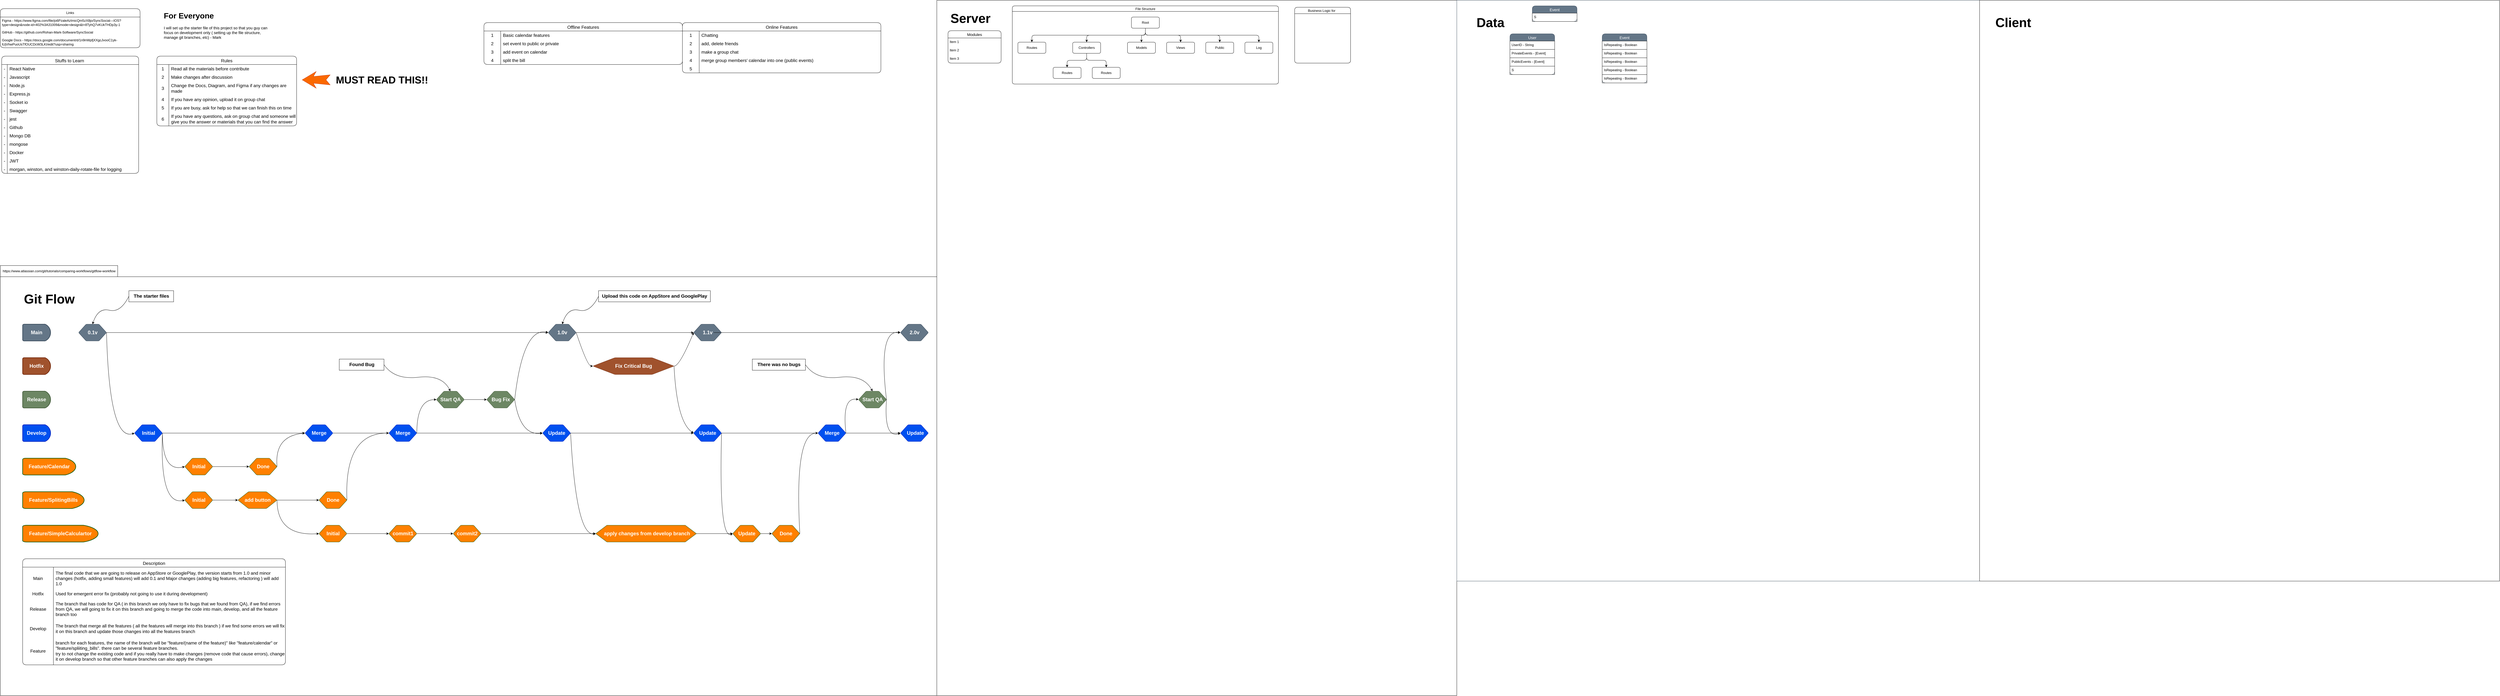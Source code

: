 <mxfile version="23.1.7" type="github">
  <diagram name="Page-1" id="KQyJUj6T9spf_OoM_0_H">
    <mxGraphModel dx="2600" dy="1035" grid="1" gridSize="10" guides="1" tooltips="1" connect="1" arrows="1" fold="1" page="1" pageScale="1" pageWidth="850" pageHeight="1100" math="0" shadow="0">
      <root>
        <mxCell id="0" />
        <mxCell id="1" parent="0" />
        <mxCell id="dcAHE2OHVMGTnJU_Sqqw-9" value="Links" style="swimlane;fontStyle=0;childLayout=stackLayout;horizontal=1;startSize=30;horizontalStack=0;resizeParent=1;resizeParentMax=0;resizeLast=0;collapsible=1;marginBottom=0;whiteSpace=wrap;html=1;rounded=1;shadow=0;glass=0;strokeColor=default;align=center;verticalAlign=middle;fontFamily=Helvetica;fontSize=12;fontColor=default;fillColor=default;" parent="1" vertex="1">
          <mxGeometry x="-800" y="30" width="500" height="140" as="geometry" />
        </mxCell>
        <mxCell id="dcAHE2OHVMGTnJU_Sqqw-10" value="Figma -&amp;nbsp;https://www.figma.com/file/jo6PzaleAzImicQm5zX8jo/SyncSocial---IOS?type=design&amp;amp;node-id=402%3A31009&amp;amp;mode=design&amp;amp;t=8TyhQ7vKUkTHDp3y-1" style="text;strokeColor=none;fillColor=none;align=left;verticalAlign=middle;spacingLeft=4;spacingRight=4;overflow=hidden;points=[[0,0.5],[1,0.5]];portConstraint=eastwest;rotatable=0;whiteSpace=wrap;html=1;fontFamily=Helvetica;fontSize=12;fontColor=default;fontStyle=0;" parent="dcAHE2OHVMGTnJU_Sqqw-9" vertex="1">
          <mxGeometry y="30" width="500" height="40" as="geometry" />
        </mxCell>
        <mxCell id="dcAHE2OHVMGTnJU_Sqqw-11" value="GitHub -&amp;nbsp;https://github.com/Rohan-Mark-Software/SyncSocial" style="text;strokeColor=none;fillColor=none;align=left;verticalAlign=middle;spacingLeft=4;spacingRight=4;overflow=hidden;points=[[0,0.5],[1,0.5]];portConstraint=eastwest;rotatable=0;whiteSpace=wrap;html=1;fontFamily=Helvetica;fontSize=12;fontColor=default;fontStyle=0;" parent="dcAHE2OHVMGTnJU_Sqqw-9" vertex="1">
          <mxGeometry y="70" width="500" height="30" as="geometry" />
        </mxCell>
        <mxCell id="dcAHE2OHVMGTnJU_Sqqw-12" value="Google Docs -&amp;nbsp;https://docs.google.com/document/d/1n9nWpfjXXgcJvooC1yk-lUjVhwPuoUsTfOUCDcW3LKI/edit?usp=sharing" style="text;strokeColor=none;fillColor=none;align=left;verticalAlign=middle;spacingLeft=4;spacingRight=4;overflow=hidden;points=[[0,0.5],[1,0.5]];portConstraint=eastwest;rotatable=0;whiteSpace=wrap;html=1;fontFamily=Helvetica;fontSize=12;fontColor=default;fontStyle=0;" parent="dcAHE2OHVMGTnJU_Sqqw-9" vertex="1">
          <mxGeometry y="100" width="500" height="40" as="geometry" />
        </mxCell>
        <mxCell id="dcAHE2OHVMGTnJU_Sqqw-15" value="Online Features" style="shape=table;startSize=30;container=1;collapsible=0;childLayout=tableLayout;fixedRows=1;rowLines=0;fontStyle=0;strokeColor=default;fontSize=16;rounded=1;shadow=0;glass=0;align=center;verticalAlign=middle;fontFamily=Helvetica;fontColor=default;fillColor=default;" parent="1" vertex="1">
          <mxGeometry x="1640" y="80" width="710" height="180" as="geometry" />
        </mxCell>
        <mxCell id="dcAHE2OHVMGTnJU_Sqqw-16" value="" style="shape=tableRow;horizontal=0;startSize=0;swimlaneHead=0;swimlaneBody=0;top=0;left=0;bottom=0;right=0;collapsible=0;dropTarget=0;fillColor=none;points=[[0,0.5],[1,0.5]];portConstraint=eastwest;strokeColor=inherit;fontSize=16;rounded=1;shadow=0;glass=0;align=center;verticalAlign=middle;fontFamily=Helvetica;fontColor=default;fontStyle=0;" parent="dcAHE2OHVMGTnJU_Sqqw-15" vertex="1">
          <mxGeometry y="30" width="710" height="30" as="geometry" />
        </mxCell>
        <mxCell id="dcAHE2OHVMGTnJU_Sqqw-17" value="1" style="shape=partialRectangle;html=1;whiteSpace=wrap;connectable=0;fillColor=none;top=0;left=0;bottom=0;right=0;overflow=hidden;pointerEvents=1;strokeColor=inherit;fontSize=16;rounded=1;shadow=0;glass=0;align=center;verticalAlign=middle;fontFamily=Helvetica;fontColor=default;fontStyle=0;" parent="dcAHE2OHVMGTnJU_Sqqw-16" vertex="1">
          <mxGeometry width="60" height="30" as="geometry">
            <mxRectangle width="60" height="30" as="alternateBounds" />
          </mxGeometry>
        </mxCell>
        <mxCell id="dcAHE2OHVMGTnJU_Sqqw-18" value="Chatting&amp;nbsp;" style="shape=partialRectangle;html=1;whiteSpace=wrap;connectable=0;fillColor=none;top=0;left=0;bottom=0;right=0;align=left;spacingLeft=6;overflow=hidden;strokeColor=inherit;fontSize=16;rounded=1;shadow=0;glass=0;verticalAlign=middle;fontFamily=Helvetica;fontColor=default;fontStyle=0;" parent="dcAHE2OHVMGTnJU_Sqqw-16" vertex="1">
          <mxGeometry x="60" width="650" height="30" as="geometry">
            <mxRectangle width="650" height="30" as="alternateBounds" />
          </mxGeometry>
        </mxCell>
        <mxCell id="dcAHE2OHVMGTnJU_Sqqw-19" value="" style="shape=tableRow;horizontal=0;startSize=0;swimlaneHead=0;swimlaneBody=0;top=0;left=0;bottom=0;right=0;collapsible=0;dropTarget=0;fillColor=none;points=[[0,0.5],[1,0.5]];portConstraint=eastwest;strokeColor=inherit;fontSize=16;rounded=1;shadow=0;glass=0;align=center;verticalAlign=middle;fontFamily=Helvetica;fontColor=default;fontStyle=0;" parent="dcAHE2OHVMGTnJU_Sqqw-15" vertex="1">
          <mxGeometry y="60" width="710" height="30" as="geometry" />
        </mxCell>
        <mxCell id="dcAHE2OHVMGTnJU_Sqqw-20" value="2" style="shape=partialRectangle;html=1;whiteSpace=wrap;connectable=0;fillColor=none;top=0;left=0;bottom=0;right=0;overflow=hidden;strokeColor=inherit;fontSize=16;rounded=1;shadow=0;glass=0;align=center;verticalAlign=middle;fontFamily=Helvetica;fontColor=default;fontStyle=0;" parent="dcAHE2OHVMGTnJU_Sqqw-19" vertex="1">
          <mxGeometry width="60" height="30" as="geometry">
            <mxRectangle width="60" height="30" as="alternateBounds" />
          </mxGeometry>
        </mxCell>
        <mxCell id="dcAHE2OHVMGTnJU_Sqqw-21" value="add, delete friends" style="shape=partialRectangle;html=1;whiteSpace=wrap;connectable=0;fillColor=none;top=0;left=0;bottom=0;right=0;align=left;spacingLeft=6;overflow=hidden;strokeColor=inherit;fontSize=16;rounded=1;shadow=0;glass=0;verticalAlign=middle;fontFamily=Helvetica;fontColor=default;fontStyle=0;" parent="dcAHE2OHVMGTnJU_Sqqw-19" vertex="1">
          <mxGeometry x="60" width="650" height="30" as="geometry">
            <mxRectangle width="650" height="30" as="alternateBounds" />
          </mxGeometry>
        </mxCell>
        <mxCell id="dcAHE2OHVMGTnJU_Sqqw-22" value="" style="shape=tableRow;horizontal=0;startSize=0;swimlaneHead=0;swimlaneBody=0;top=0;left=0;bottom=0;right=0;collapsible=0;dropTarget=0;fillColor=none;points=[[0,0.5],[1,0.5]];portConstraint=eastwest;strokeColor=inherit;fontSize=16;rounded=1;shadow=0;glass=0;align=center;verticalAlign=middle;fontFamily=Helvetica;fontColor=default;fontStyle=0;" parent="dcAHE2OHVMGTnJU_Sqqw-15" vertex="1">
          <mxGeometry y="90" width="710" height="30" as="geometry" />
        </mxCell>
        <mxCell id="dcAHE2OHVMGTnJU_Sqqw-23" value="3" style="shape=partialRectangle;html=1;whiteSpace=wrap;connectable=0;fillColor=none;top=0;left=0;bottom=0;right=0;overflow=hidden;strokeColor=inherit;fontSize=16;rounded=1;shadow=0;glass=0;align=center;verticalAlign=middle;fontFamily=Helvetica;fontColor=default;fontStyle=0;" parent="dcAHE2OHVMGTnJU_Sqqw-22" vertex="1">
          <mxGeometry width="60" height="30" as="geometry">
            <mxRectangle width="60" height="30" as="alternateBounds" />
          </mxGeometry>
        </mxCell>
        <mxCell id="dcAHE2OHVMGTnJU_Sqqw-24" value="make a group chat" style="shape=partialRectangle;html=1;whiteSpace=wrap;connectable=0;fillColor=none;top=0;left=0;bottom=0;right=0;align=left;spacingLeft=6;overflow=hidden;strokeColor=inherit;fontSize=16;rounded=1;shadow=0;glass=0;verticalAlign=middle;fontFamily=Helvetica;fontColor=default;fontStyle=0;" parent="dcAHE2OHVMGTnJU_Sqqw-22" vertex="1">
          <mxGeometry x="60" width="650" height="30" as="geometry">
            <mxRectangle width="650" height="30" as="alternateBounds" />
          </mxGeometry>
        </mxCell>
        <mxCell id="_2SHqWeE_7Ne5dDCPShF-47" value="" style="shape=tableRow;horizontal=0;startSize=0;swimlaneHead=0;swimlaneBody=0;top=0;left=0;bottom=0;right=0;collapsible=0;dropTarget=0;fillColor=none;points=[[0,0.5],[1,0.5]];portConstraint=eastwest;strokeColor=inherit;fontSize=16;rounded=1;shadow=0;glass=0;align=center;verticalAlign=middle;fontFamily=Helvetica;fontColor=default;fontStyle=0;" parent="dcAHE2OHVMGTnJU_Sqqw-15" vertex="1">
          <mxGeometry y="120" width="710" height="30" as="geometry" />
        </mxCell>
        <mxCell id="_2SHqWeE_7Ne5dDCPShF-48" value="4" style="shape=partialRectangle;html=1;whiteSpace=wrap;connectable=0;fillColor=none;top=0;left=0;bottom=0;right=0;overflow=hidden;strokeColor=inherit;fontSize=16;rounded=1;shadow=0;glass=0;align=center;verticalAlign=middle;fontFamily=Helvetica;fontColor=default;fontStyle=0;" parent="_2SHqWeE_7Ne5dDCPShF-47" vertex="1">
          <mxGeometry width="60" height="30" as="geometry">
            <mxRectangle width="60" height="30" as="alternateBounds" />
          </mxGeometry>
        </mxCell>
        <mxCell id="_2SHqWeE_7Ne5dDCPShF-49" value="merge group members&#39; calendar into one (public events)" style="shape=partialRectangle;html=1;whiteSpace=wrap;connectable=0;fillColor=none;top=0;left=0;bottom=0;right=0;align=left;spacingLeft=6;overflow=hidden;strokeColor=inherit;fontSize=16;rounded=1;shadow=0;glass=0;verticalAlign=middle;fontFamily=Helvetica;fontColor=default;fontStyle=0;" parent="_2SHqWeE_7Ne5dDCPShF-47" vertex="1">
          <mxGeometry x="60" width="650" height="30" as="geometry">
            <mxRectangle width="650" height="30" as="alternateBounds" />
          </mxGeometry>
        </mxCell>
        <mxCell id="_2SHqWeE_7Ne5dDCPShF-50" style="shape=tableRow;horizontal=0;startSize=0;swimlaneHead=0;swimlaneBody=0;top=0;left=0;bottom=0;right=0;collapsible=0;dropTarget=0;fillColor=none;points=[[0,0.5],[1,0.5]];portConstraint=eastwest;strokeColor=inherit;fontSize=16;rounded=1;shadow=0;glass=0;align=center;verticalAlign=middle;fontFamily=Helvetica;fontColor=default;fontStyle=0;" parent="dcAHE2OHVMGTnJU_Sqqw-15" vertex="1">
          <mxGeometry y="150" width="710" height="30" as="geometry" />
        </mxCell>
        <mxCell id="_2SHqWeE_7Ne5dDCPShF-51" value="5" style="shape=partialRectangle;html=1;whiteSpace=wrap;connectable=0;fillColor=none;top=0;left=0;bottom=0;right=0;overflow=hidden;strokeColor=inherit;fontSize=16;rounded=1;shadow=0;glass=0;align=center;verticalAlign=middle;fontFamily=Helvetica;fontColor=default;fontStyle=0;" parent="_2SHqWeE_7Ne5dDCPShF-50" vertex="1">
          <mxGeometry width="60" height="30" as="geometry">
            <mxRectangle width="60" height="30" as="alternateBounds" />
          </mxGeometry>
        </mxCell>
        <mxCell id="_2SHqWeE_7Ne5dDCPShF-52" style="shape=partialRectangle;html=1;whiteSpace=wrap;connectable=0;fillColor=none;top=0;left=0;bottom=0;right=0;align=left;spacingLeft=6;overflow=hidden;strokeColor=inherit;fontSize=16;rounded=1;shadow=0;glass=0;verticalAlign=middle;fontFamily=Helvetica;fontColor=default;fontStyle=0;" parent="_2SHqWeE_7Ne5dDCPShF-50" vertex="1">
          <mxGeometry x="60" width="650" height="30" as="geometry">
            <mxRectangle width="650" height="30" as="alternateBounds" />
          </mxGeometry>
        </mxCell>
        <mxCell id="dcAHE2OHVMGTnJU_Sqqw-29" value="Rules" style="shape=table;startSize=30;container=1;collapsible=0;childLayout=tableLayout;fixedRows=1;rowLines=0;fontStyle=0;strokeColor=default;fontSize=16;rounded=1;shadow=0;glass=0;align=center;verticalAlign=middle;fontFamily=Helvetica;fontColor=default;fillColor=default;" parent="1" vertex="1">
          <mxGeometry x="-240" y="200" width="500" height="250.0" as="geometry" />
        </mxCell>
        <mxCell id="dcAHE2OHVMGTnJU_Sqqw-30" value="" style="shape=tableRow;horizontal=0;startSize=0;swimlaneHead=0;swimlaneBody=0;top=0;left=0;bottom=0;right=0;collapsible=0;dropTarget=0;fillColor=none;points=[[0,0.5],[1,0.5]];portConstraint=eastwest;strokeColor=inherit;fontSize=16;rounded=1;shadow=0;glass=0;align=center;verticalAlign=middle;fontFamily=Helvetica;fontColor=default;fontStyle=0;" parent="dcAHE2OHVMGTnJU_Sqqw-29" vertex="1">
          <mxGeometry y="30" width="500" height="30" as="geometry" />
        </mxCell>
        <mxCell id="dcAHE2OHVMGTnJU_Sqqw-31" value="1" style="shape=partialRectangle;html=1;whiteSpace=wrap;connectable=0;fillColor=none;top=0;left=0;bottom=0;right=0;overflow=hidden;pointerEvents=1;strokeColor=inherit;fontSize=16;rounded=1;shadow=0;glass=0;align=center;verticalAlign=middle;fontFamily=Helvetica;fontColor=default;fontStyle=0;" parent="dcAHE2OHVMGTnJU_Sqqw-30" vertex="1">
          <mxGeometry width="43" height="30" as="geometry">
            <mxRectangle width="43" height="30" as="alternateBounds" />
          </mxGeometry>
        </mxCell>
        <mxCell id="dcAHE2OHVMGTnJU_Sqqw-32" value="Read all the materials before contribute&amp;nbsp;" style="shape=partialRectangle;html=1;whiteSpace=wrap;connectable=0;fillColor=none;top=0;left=0;bottom=0;right=0;align=left;spacingLeft=6;overflow=hidden;strokeColor=inherit;fontSize=16;rounded=1;shadow=0;glass=0;verticalAlign=middle;fontFamily=Helvetica;fontColor=default;fontStyle=0;" parent="dcAHE2OHVMGTnJU_Sqqw-30" vertex="1">
          <mxGeometry x="43" width="457" height="30" as="geometry">
            <mxRectangle width="457" height="30" as="alternateBounds" />
          </mxGeometry>
        </mxCell>
        <mxCell id="dcAHE2OHVMGTnJU_Sqqw-33" value="" style="shape=tableRow;horizontal=0;startSize=0;swimlaneHead=0;swimlaneBody=0;top=0;left=0;bottom=0;right=0;collapsible=0;dropTarget=0;fillColor=none;points=[[0,0.5],[1,0.5]];portConstraint=eastwest;strokeColor=inherit;fontSize=16;rounded=1;shadow=0;glass=0;align=center;verticalAlign=middle;fontFamily=Helvetica;fontColor=default;fontStyle=0;" parent="dcAHE2OHVMGTnJU_Sqqw-29" vertex="1">
          <mxGeometry y="60" width="500" height="30" as="geometry" />
        </mxCell>
        <mxCell id="dcAHE2OHVMGTnJU_Sqqw-34" value="2" style="shape=partialRectangle;html=1;whiteSpace=wrap;connectable=0;fillColor=none;top=0;left=0;bottom=0;right=0;overflow=hidden;strokeColor=inherit;fontSize=16;rounded=1;shadow=0;glass=0;align=center;verticalAlign=middle;fontFamily=Helvetica;fontColor=default;fontStyle=0;" parent="dcAHE2OHVMGTnJU_Sqqw-33" vertex="1">
          <mxGeometry width="43" height="30" as="geometry">
            <mxRectangle width="43" height="30" as="alternateBounds" />
          </mxGeometry>
        </mxCell>
        <mxCell id="dcAHE2OHVMGTnJU_Sqqw-35" value="Make changes after discussion" style="shape=partialRectangle;html=1;whiteSpace=wrap;connectable=0;fillColor=none;top=0;left=0;bottom=0;right=0;align=left;spacingLeft=6;overflow=hidden;strokeColor=inherit;fontSize=16;rounded=1;shadow=0;glass=0;verticalAlign=middle;fontFamily=Helvetica;fontColor=default;fontStyle=0;" parent="dcAHE2OHVMGTnJU_Sqqw-33" vertex="1">
          <mxGeometry x="43" width="457" height="30" as="geometry">
            <mxRectangle width="457" height="30" as="alternateBounds" />
          </mxGeometry>
        </mxCell>
        <mxCell id="dcAHE2OHVMGTnJU_Sqqw-36" value="" style="shape=tableRow;horizontal=0;startSize=0;swimlaneHead=0;swimlaneBody=0;top=0;left=0;bottom=0;right=0;collapsible=0;dropTarget=0;fillColor=none;points=[[0,0.5],[1,0.5]];portConstraint=eastwest;strokeColor=inherit;fontSize=16;rounded=1;shadow=0;glass=0;align=center;verticalAlign=middle;fontFamily=Helvetica;fontColor=default;fontStyle=0;" parent="dcAHE2OHVMGTnJU_Sqqw-29" vertex="1">
          <mxGeometry y="90" width="500" height="50" as="geometry" />
        </mxCell>
        <mxCell id="dcAHE2OHVMGTnJU_Sqqw-37" value="3" style="shape=partialRectangle;html=1;whiteSpace=wrap;connectable=0;fillColor=none;top=0;left=0;bottom=0;right=0;overflow=hidden;strokeColor=inherit;fontSize=16;rounded=1;shadow=0;glass=0;align=center;verticalAlign=middle;fontFamily=Helvetica;fontColor=default;fontStyle=0;" parent="dcAHE2OHVMGTnJU_Sqqw-36" vertex="1">
          <mxGeometry width="43" height="50" as="geometry">
            <mxRectangle width="43" height="50" as="alternateBounds" />
          </mxGeometry>
        </mxCell>
        <mxCell id="dcAHE2OHVMGTnJU_Sqqw-38" value="Change the Docs, Diagram, and Figma if any changes are made" style="shape=partialRectangle;html=1;whiteSpace=wrap;connectable=0;fillColor=none;top=0;left=0;bottom=0;right=0;align=left;spacingLeft=6;overflow=hidden;strokeColor=inherit;fontSize=16;rounded=1;shadow=0;glass=0;verticalAlign=middle;fontFamily=Helvetica;fontColor=default;fontStyle=0;" parent="dcAHE2OHVMGTnJU_Sqqw-36" vertex="1">
          <mxGeometry x="43" width="457" height="50" as="geometry">
            <mxRectangle width="457" height="50" as="alternateBounds" />
          </mxGeometry>
        </mxCell>
        <mxCell id="dcAHE2OHVMGTnJU_Sqqw-125" value="" style="shape=tableRow;horizontal=0;startSize=0;swimlaneHead=0;swimlaneBody=0;top=0;left=0;bottom=0;right=0;collapsible=0;dropTarget=0;fillColor=none;points=[[0,0.5],[1,0.5]];portConstraint=eastwest;strokeColor=inherit;fontSize=16;rounded=1;shadow=0;glass=0;align=center;verticalAlign=middle;fontFamily=Helvetica;fontColor=default;fontStyle=0;" parent="dcAHE2OHVMGTnJU_Sqqw-29" vertex="1">
          <mxGeometry y="140" width="500" height="30" as="geometry" />
        </mxCell>
        <mxCell id="dcAHE2OHVMGTnJU_Sqqw-126" value="4" style="shape=partialRectangle;html=1;whiteSpace=wrap;connectable=0;fillColor=none;top=0;left=0;bottom=0;right=0;overflow=hidden;strokeColor=inherit;fontSize=16;rounded=1;shadow=0;glass=0;align=center;verticalAlign=middle;fontFamily=Helvetica;fontColor=default;fontStyle=0;" parent="dcAHE2OHVMGTnJU_Sqqw-125" vertex="1">
          <mxGeometry width="43" height="30" as="geometry">
            <mxRectangle width="43" height="30" as="alternateBounds" />
          </mxGeometry>
        </mxCell>
        <mxCell id="dcAHE2OHVMGTnJU_Sqqw-127" value="If you have any opinion, upload it on group chat" style="shape=partialRectangle;html=1;whiteSpace=wrap;connectable=0;fillColor=none;top=0;left=0;bottom=0;right=0;align=left;spacingLeft=6;overflow=hidden;strokeColor=inherit;fontSize=16;rounded=1;shadow=0;glass=0;verticalAlign=middle;fontFamily=Helvetica;fontColor=default;fontStyle=0;" parent="dcAHE2OHVMGTnJU_Sqqw-125" vertex="1">
          <mxGeometry x="43" width="457" height="30" as="geometry">
            <mxRectangle width="457" height="30" as="alternateBounds" />
          </mxGeometry>
        </mxCell>
        <mxCell id="p7GKizXVUl_H-VkpSzCm-186" value="" style="shape=tableRow;horizontal=0;startSize=0;swimlaneHead=0;swimlaneBody=0;top=0;left=0;bottom=0;right=0;collapsible=0;dropTarget=0;fillColor=none;points=[[0,0.5],[1,0.5]];portConstraint=eastwest;strokeColor=inherit;fontSize=16;rounded=1;shadow=0;glass=0;align=center;verticalAlign=middle;fontFamily=Helvetica;fontColor=default;fontStyle=0;" vertex="1" parent="dcAHE2OHVMGTnJU_Sqqw-29">
          <mxGeometry y="170" width="500" height="30" as="geometry" />
        </mxCell>
        <mxCell id="p7GKizXVUl_H-VkpSzCm-187" value="5" style="shape=partialRectangle;html=1;whiteSpace=wrap;connectable=0;fillColor=none;top=0;left=0;bottom=0;right=0;overflow=hidden;strokeColor=inherit;fontSize=16;rounded=1;shadow=0;glass=0;align=center;verticalAlign=middle;fontFamily=Helvetica;fontColor=default;fontStyle=0;" vertex="1" parent="p7GKizXVUl_H-VkpSzCm-186">
          <mxGeometry width="43" height="30" as="geometry">
            <mxRectangle width="43" height="30" as="alternateBounds" />
          </mxGeometry>
        </mxCell>
        <mxCell id="p7GKizXVUl_H-VkpSzCm-188" value="If you are busy, ask for help so that we can finish this on time" style="shape=partialRectangle;html=1;whiteSpace=wrap;connectable=0;fillColor=none;top=0;left=0;bottom=0;right=0;align=left;spacingLeft=6;overflow=hidden;strokeColor=inherit;fontSize=16;rounded=1;shadow=0;glass=0;verticalAlign=middle;fontFamily=Helvetica;fontColor=default;fontStyle=0;" vertex="1" parent="p7GKizXVUl_H-VkpSzCm-186">
          <mxGeometry x="43" width="457" height="30" as="geometry">
            <mxRectangle width="457" height="30" as="alternateBounds" />
          </mxGeometry>
        </mxCell>
        <mxCell id="p7GKizXVUl_H-VkpSzCm-189" value="" style="shape=tableRow;horizontal=0;startSize=0;swimlaneHead=0;swimlaneBody=0;top=0;left=0;bottom=0;right=0;collapsible=0;dropTarget=0;fillColor=none;points=[[0,0.5],[1,0.5]];portConstraint=eastwest;strokeColor=inherit;fontSize=16;rounded=1;shadow=0;glass=0;align=center;verticalAlign=middle;fontFamily=Helvetica;fontColor=default;fontStyle=0;" vertex="1" parent="dcAHE2OHVMGTnJU_Sqqw-29">
          <mxGeometry y="200" width="500" height="50" as="geometry" />
        </mxCell>
        <mxCell id="p7GKizXVUl_H-VkpSzCm-190" value="6" style="shape=partialRectangle;html=1;whiteSpace=wrap;connectable=0;fillColor=none;top=0;left=0;bottom=0;right=0;overflow=hidden;strokeColor=inherit;fontSize=16;rounded=1;shadow=0;glass=0;align=center;verticalAlign=middle;fontFamily=Helvetica;fontColor=default;fontStyle=0;" vertex="1" parent="p7GKizXVUl_H-VkpSzCm-189">
          <mxGeometry width="43" height="50" as="geometry">
            <mxRectangle width="43" height="50" as="alternateBounds" />
          </mxGeometry>
        </mxCell>
        <mxCell id="p7GKizXVUl_H-VkpSzCm-191" value="If you have any questions, ask on group chat and someone will give you the answer or materials that you can find the answer" style="shape=partialRectangle;html=1;whiteSpace=wrap;connectable=0;fillColor=none;top=0;left=0;bottom=0;right=0;align=left;spacingLeft=6;overflow=hidden;strokeColor=inherit;fontSize=16;rounded=1;shadow=0;glass=0;verticalAlign=middle;fontFamily=Helvetica;fontColor=default;fontStyle=0;" vertex="1" parent="p7GKizXVUl_H-VkpSzCm-189">
          <mxGeometry x="43" width="457" height="50" as="geometry">
            <mxRectangle width="457" height="50" as="alternateBounds" />
          </mxGeometry>
        </mxCell>
        <mxCell id="dcAHE2OHVMGTnJU_Sqqw-39" value="" style="html=1;shadow=0;dashed=0;align=center;verticalAlign=middle;shape=mxgraph.arrows2.stylisedArrow;dy=0.6;dx=40;notch=15;feather=0.4;rounded=1;glass=0;strokeColor=#C73500;fontFamily=Helvetica;fontSize=12;fontStyle=0;fillColor=#fa6800;rotation=-180;fontColor=#000000;" parent="1" vertex="1">
          <mxGeometry x="280" y="255" width="100" height="60" as="geometry" />
        </mxCell>
        <mxCell id="dcAHE2OHVMGTnJU_Sqqw-40" value="MUST READ THIS!!" style="text;strokeColor=none;fillColor=none;html=1;fontSize=36;fontStyle=1;verticalAlign=middle;align=center;fontFamily=Helvetica;fontColor=default;" parent="1" vertex="1">
          <mxGeometry x="380" y="265" width="370" height="40" as="geometry" />
        </mxCell>
        <mxCell id="dcAHE2OHVMGTnJU_Sqqw-66" value="" style="swimlane;startSize=0;rounded=1;shadow=0;glass=0;strokeColor=default;align=center;verticalAlign=middle;fontFamily=Helvetica;fontSize=12;fontColor=default;fontStyle=0;fillColor=default;" parent="1" vertex="1">
          <mxGeometry x="2550" width="1860" height="2490" as="geometry" />
        </mxCell>
        <mxCell id="dcAHE2OHVMGTnJU_Sqqw-61" value="Server" style="text;strokeColor=none;fillColor=none;html=1;fontSize=46;fontStyle=1;verticalAlign=middle;align=center;fontFamily=Helvetica;fontColor=default;" parent="dcAHE2OHVMGTnJU_Sqqw-66" vertex="1">
          <mxGeometry x="20" y="25" width="200" height="80" as="geometry" />
        </mxCell>
        <mxCell id="dcAHE2OHVMGTnJU_Sqqw-43" value="File Structure" style="swimlane;startSize=20;horizontal=1;childLayout=treeLayout;horizontalTree=0;resizable=0;containerType=tree;fontSize=12;rounded=1;shadow=0;glass=0;strokeColor=default;align=center;verticalAlign=middle;fontFamily=Helvetica;fontColor=default;fontStyle=0;fillColor=default;" parent="dcAHE2OHVMGTnJU_Sqqw-66" vertex="1">
          <mxGeometry x="270" y="20" width="952" height="280" as="geometry" />
        </mxCell>
        <mxCell id="dcAHE2OHVMGTnJU_Sqqw-44" value="Root" style="whiteSpace=wrap;html=1;rounded=1;shadow=0;glass=0;strokeColor=default;align=center;verticalAlign=middle;fontFamily=Helvetica;fontSize=12;fontColor=default;fontStyle=0;fillColor=default;" parent="dcAHE2OHVMGTnJU_Sqqw-43" vertex="1">
          <mxGeometry x="426" y="40" width="100" height="40" as="geometry" />
        </mxCell>
        <mxCell id="dcAHE2OHVMGTnJU_Sqqw-45" value="Routes" style="whiteSpace=wrap;html=1;rounded=1;shadow=0;glass=0;strokeColor=default;align=center;verticalAlign=middle;fontFamily=Helvetica;fontSize=12;fontColor=default;fontStyle=0;fillColor=default;" parent="dcAHE2OHVMGTnJU_Sqqw-43" vertex="1">
          <mxGeometry x="20" y="130" width="100" height="40" as="geometry" />
        </mxCell>
        <mxCell id="dcAHE2OHVMGTnJU_Sqqw-46" value="" style="edgeStyle=elbowEdgeStyle;elbow=vertical;html=1;rounded=1;curved=0;sourcePerimeterSpacing=0;targetPerimeterSpacing=0;startSize=6;endSize=6;fontFamily=Helvetica;fontSize=12;fontColor=default;fontStyle=0;" parent="dcAHE2OHVMGTnJU_Sqqw-43" source="dcAHE2OHVMGTnJU_Sqqw-44" target="dcAHE2OHVMGTnJU_Sqqw-45" edge="1">
          <mxGeometry relative="1" as="geometry" />
        </mxCell>
        <mxCell id="dcAHE2OHVMGTnJU_Sqqw-47" value="Controllers" style="whiteSpace=wrap;html=1;rounded=1;shadow=0;glass=0;strokeColor=default;align=center;verticalAlign=middle;fontFamily=Helvetica;fontSize=12;fontColor=default;fontStyle=0;fillColor=default;" parent="dcAHE2OHVMGTnJU_Sqqw-43" vertex="1">
          <mxGeometry x="216" y="130" width="100" height="40" as="geometry" />
        </mxCell>
        <mxCell id="dcAHE2OHVMGTnJU_Sqqw-48" value="" style="edgeStyle=elbowEdgeStyle;elbow=vertical;html=1;rounded=1;curved=0;sourcePerimeterSpacing=0;targetPerimeterSpacing=0;startSize=6;endSize=6;fontFamily=Helvetica;fontSize=12;fontColor=default;fontStyle=0;" parent="dcAHE2OHVMGTnJU_Sqqw-43" source="dcAHE2OHVMGTnJU_Sqqw-44" target="dcAHE2OHVMGTnJU_Sqqw-47" edge="1">
          <mxGeometry relative="1" as="geometry" />
        </mxCell>
        <mxCell id="dcAHE2OHVMGTnJU_Sqqw-51" value="Models" style="whiteSpace=wrap;html=1;rounded=1;shadow=0;glass=0;strokeColor=default;align=center;verticalAlign=middle;fontFamily=Helvetica;fontSize=12;fontColor=default;fontStyle=0;fillColor=default;" parent="dcAHE2OHVMGTnJU_Sqqw-43" vertex="1">
          <mxGeometry x="412" y="130" width="100" height="40" as="geometry" />
        </mxCell>
        <mxCell id="dcAHE2OHVMGTnJU_Sqqw-52" value="" style="edgeStyle=elbowEdgeStyle;elbow=vertical;html=1;rounded=1;curved=0;sourcePerimeterSpacing=0;targetPerimeterSpacing=0;startSize=6;endSize=6;fontFamily=Helvetica;fontSize=12;fontColor=default;fontStyle=0;" parent="dcAHE2OHVMGTnJU_Sqqw-43" source="dcAHE2OHVMGTnJU_Sqqw-44" target="dcAHE2OHVMGTnJU_Sqqw-51" edge="1">
          <mxGeometry relative="1" as="geometry">
            <mxPoint x="-1246" y="80" as="sourcePoint" />
            <mxPoint x="-1176" y="130" as="targetPoint" />
          </mxGeometry>
        </mxCell>
        <mxCell id="dcAHE2OHVMGTnJU_Sqqw-53" value="Views" style="whiteSpace=wrap;html=1;rounded=1;shadow=0;glass=0;strokeColor=default;align=center;verticalAlign=middle;fontFamily=Helvetica;fontSize=12;fontColor=default;fontStyle=0;fillColor=default;" parent="dcAHE2OHVMGTnJU_Sqqw-43" vertex="1">
          <mxGeometry x="552" y="130" width="100" height="40" as="geometry" />
        </mxCell>
        <mxCell id="dcAHE2OHVMGTnJU_Sqqw-54" value="" style="edgeStyle=elbowEdgeStyle;elbow=vertical;html=1;rounded=1;curved=0;sourcePerimeterSpacing=0;targetPerimeterSpacing=0;startSize=6;endSize=6;fontFamily=Helvetica;fontSize=12;fontColor=default;fontStyle=0;" parent="dcAHE2OHVMGTnJU_Sqqw-43" source="dcAHE2OHVMGTnJU_Sqqw-44" target="dcAHE2OHVMGTnJU_Sqqw-53" edge="1">
          <mxGeometry relative="1" as="geometry">
            <mxPoint x="-1106" y="80" as="sourcePoint" />
            <mxPoint x="-966" y="130" as="targetPoint" />
          </mxGeometry>
        </mxCell>
        <mxCell id="dcAHE2OHVMGTnJU_Sqqw-55" value="Public" style="whiteSpace=wrap;html=1;rounded=1;shadow=0;glass=0;strokeColor=default;align=center;verticalAlign=middle;fontFamily=Helvetica;fontSize=12;fontColor=default;fontStyle=0;fillColor=default;" parent="dcAHE2OHVMGTnJU_Sqqw-43" vertex="1">
          <mxGeometry x="692" y="130" width="100" height="40" as="geometry" />
        </mxCell>
        <mxCell id="dcAHE2OHVMGTnJU_Sqqw-56" value="" style="edgeStyle=elbowEdgeStyle;elbow=vertical;html=1;rounded=1;curved=0;sourcePerimeterSpacing=0;targetPerimeterSpacing=0;startSize=6;endSize=6;fontFamily=Helvetica;fontSize=12;fontColor=default;fontStyle=0;" parent="dcAHE2OHVMGTnJU_Sqqw-43" source="dcAHE2OHVMGTnJU_Sqqw-44" target="dcAHE2OHVMGTnJU_Sqqw-55" edge="1">
          <mxGeometry relative="1" as="geometry">
            <mxPoint x="-896" y="80" as="sourcePoint" />
            <mxPoint x="-686" y="130" as="targetPoint" />
          </mxGeometry>
        </mxCell>
        <mxCell id="dcAHE2OHVMGTnJU_Sqqw-57" value="Routes" style="whiteSpace=wrap;html=1;rounded=1;shadow=0;glass=0;strokeColor=default;align=center;verticalAlign=middle;fontFamily=Helvetica;fontSize=12;fontColor=default;fontStyle=0;fillColor=default;" parent="dcAHE2OHVMGTnJU_Sqqw-43" vertex="1">
          <mxGeometry x="146" y="220" width="100" height="40" as="geometry" />
        </mxCell>
        <mxCell id="dcAHE2OHVMGTnJU_Sqqw-58" value="" style="edgeStyle=elbowEdgeStyle;elbow=vertical;html=1;rounded=1;curved=0;sourcePerimeterSpacing=0;targetPerimeterSpacing=0;startSize=6;endSize=6;fontFamily=Helvetica;fontSize=12;fontColor=default;fontStyle=0;exitX=0.5;exitY=1;exitDx=0;exitDy=0;" parent="dcAHE2OHVMGTnJU_Sqqw-43" source="dcAHE2OHVMGTnJU_Sqqw-47" target="dcAHE2OHVMGTnJU_Sqqw-57" edge="1">
          <mxGeometry relative="1" as="geometry">
            <mxPoint x="-546" y="80" as="sourcePoint" />
            <mxPoint x="-826" y="130" as="targetPoint" />
          </mxGeometry>
        </mxCell>
        <mxCell id="dcAHE2OHVMGTnJU_Sqqw-59" value="Routes" style="whiteSpace=wrap;html=1;rounded=1;shadow=0;glass=0;strokeColor=default;align=center;verticalAlign=middle;fontFamily=Helvetica;fontSize=12;fontColor=default;fontStyle=0;fillColor=default;" parent="dcAHE2OHVMGTnJU_Sqqw-43" vertex="1">
          <mxGeometry x="286" y="220" width="100" height="40" as="geometry" />
        </mxCell>
        <mxCell id="dcAHE2OHVMGTnJU_Sqqw-60" value="" style="edgeStyle=elbowEdgeStyle;elbow=vertical;html=1;rounded=1;curved=0;sourcePerimeterSpacing=0;targetPerimeterSpacing=0;startSize=6;endSize=6;fontFamily=Helvetica;fontSize=12;fontColor=default;fontStyle=0;exitX=0.5;exitY=1;exitDx=0;exitDy=0;" parent="dcAHE2OHVMGTnJU_Sqqw-43" source="dcAHE2OHVMGTnJU_Sqqw-47" target="dcAHE2OHVMGTnJU_Sqqw-59" edge="1">
          <mxGeometry relative="1" as="geometry">
            <mxPoint x="-406" y="170" as="sourcePoint" />
            <mxPoint x="-406" y="220" as="targetPoint" />
          </mxGeometry>
        </mxCell>
        <mxCell id="bSB5LAMb-8mpPPdB__9p-120" value="Log" style="whiteSpace=wrap;html=1;rounded=1;shadow=0;glass=0;strokeColor=default;align=center;verticalAlign=middle;fontFamily=Helvetica;fontSize=12;fontColor=default;fontStyle=0;fillColor=default;" parent="dcAHE2OHVMGTnJU_Sqqw-43" vertex="1">
          <mxGeometry x="832" y="130" width="100" height="40" as="geometry" />
        </mxCell>
        <mxCell id="bSB5LAMb-8mpPPdB__9p-121" value="" style="edgeStyle=elbowEdgeStyle;elbow=vertical;html=1;rounded=1;curved=0;sourcePerimeterSpacing=0;targetPerimeterSpacing=0;startSize=6;endSize=6;fontFamily=Helvetica;fontSize=12;fontColor=default;fontStyle=0;" parent="dcAHE2OHVMGTnJU_Sqqw-43" source="dcAHE2OHVMGTnJU_Sqqw-44" target="bSB5LAMb-8mpPPdB__9p-120" edge="1">
          <mxGeometry relative="1" as="geometry">
            <mxPoint x="70" y="80" as="sourcePoint" />
            <mxPoint x="406" y="130" as="targetPoint" />
          </mxGeometry>
        </mxCell>
        <mxCell id="bSB5LAMb-8mpPPdB__9p-128" value="Business Logic for  " style="swimlane;rounded=1;shadow=0;glass=0;strokeColor=default;align=center;verticalAlign=middle;fontFamily=Helvetica;fontSize=12;fontColor=default;fontStyle=0;fillColor=default;" parent="dcAHE2OHVMGTnJU_Sqqw-66" vertex="1">
          <mxGeometry x="1280" y="25" width="200" height="200" as="geometry" />
        </mxCell>
        <mxCell id="bSB5LAMb-8mpPPdB__9p-143" value="Modules" style="swimlane;fontStyle=0;childLayout=stackLayout;horizontal=1;startSize=26;horizontalStack=0;resizeParent=1;resizeParentMax=0;resizeLast=0;collapsible=1;marginBottom=0;align=center;fontSize=14;rounded=1;shadow=0;glass=0;strokeColor=default;verticalAlign=middle;fontFamily=Helvetica;fontColor=default;fillColor=default;" parent="dcAHE2OHVMGTnJU_Sqqw-66" vertex="1">
          <mxGeometry x="40" y="109" width="190" height="116" as="geometry" />
        </mxCell>
        <mxCell id="bSB5LAMb-8mpPPdB__9p-144" value="Item 1" style="text;strokeColor=none;fillColor=none;spacingLeft=4;spacingRight=4;overflow=hidden;rotatable=0;points=[[0,0.5],[1,0.5]];portConstraint=eastwest;fontSize=12;whiteSpace=wrap;html=1;fontFamily=Helvetica;fontColor=default;fontStyle=0;" parent="bSB5LAMb-8mpPPdB__9p-143" vertex="1">
          <mxGeometry y="26" width="190" height="30" as="geometry" />
        </mxCell>
        <mxCell id="bSB5LAMb-8mpPPdB__9p-145" value="Item 2" style="text;strokeColor=none;fillColor=none;spacingLeft=4;spacingRight=4;overflow=hidden;rotatable=0;points=[[0,0.5],[1,0.5]];portConstraint=eastwest;fontSize=12;whiteSpace=wrap;html=1;fontFamily=Helvetica;fontColor=default;fontStyle=0;" parent="bSB5LAMb-8mpPPdB__9p-143" vertex="1">
          <mxGeometry y="56" width="190" height="30" as="geometry" />
        </mxCell>
        <mxCell id="bSB5LAMb-8mpPPdB__9p-146" value="Item 3" style="text;strokeColor=none;fillColor=none;spacingLeft=4;spacingRight=4;overflow=hidden;rotatable=0;points=[[0,0.5],[1,0.5]];portConstraint=eastwest;fontSize=12;whiteSpace=wrap;html=1;fontFamily=Helvetica;fontColor=default;fontStyle=0;" parent="bSB5LAMb-8mpPPdB__9p-143" vertex="1">
          <mxGeometry y="86" width="190" height="30" as="geometry" />
        </mxCell>
        <mxCell id="_2SHqWeE_7Ne5dDCPShF-1" value="Offline Features" style="shape=table;startSize=30;container=1;collapsible=0;childLayout=tableLayout;fixedRows=1;rowLines=0;fontStyle=0;strokeColor=default;fontSize=16;rounded=1;shadow=0;glass=0;align=center;verticalAlign=middle;fontFamily=Helvetica;fontColor=default;fillColor=default;" parent="1" vertex="1">
          <mxGeometry x="930" y="80" width="710" height="150" as="geometry" />
        </mxCell>
        <mxCell id="_2SHqWeE_7Ne5dDCPShF-2" value="" style="shape=tableRow;horizontal=0;startSize=0;swimlaneHead=0;swimlaneBody=0;top=0;left=0;bottom=0;right=0;collapsible=0;dropTarget=0;fillColor=none;points=[[0,0.5],[1,0.5]];portConstraint=eastwest;strokeColor=inherit;fontSize=16;rounded=1;shadow=0;glass=0;align=center;verticalAlign=middle;fontFamily=Helvetica;fontColor=default;fontStyle=0;" parent="_2SHqWeE_7Ne5dDCPShF-1" vertex="1">
          <mxGeometry y="30" width="710" height="30" as="geometry" />
        </mxCell>
        <mxCell id="_2SHqWeE_7Ne5dDCPShF-3" value="1" style="shape=partialRectangle;html=1;whiteSpace=wrap;connectable=0;fillColor=none;top=0;left=0;bottom=0;right=0;overflow=hidden;pointerEvents=1;strokeColor=inherit;fontSize=16;rounded=1;shadow=0;glass=0;align=center;verticalAlign=middle;fontFamily=Helvetica;fontColor=default;fontStyle=0;" parent="_2SHqWeE_7Ne5dDCPShF-2" vertex="1">
          <mxGeometry width="60" height="30" as="geometry">
            <mxRectangle width="60" height="30" as="alternateBounds" />
          </mxGeometry>
        </mxCell>
        <mxCell id="_2SHqWeE_7Ne5dDCPShF-4" value="Basic calendar features&amp;nbsp;" style="shape=partialRectangle;html=1;whiteSpace=wrap;connectable=0;fillColor=none;top=0;left=0;bottom=0;right=0;align=left;spacingLeft=6;overflow=hidden;strokeColor=inherit;fontSize=16;rounded=1;shadow=0;glass=0;verticalAlign=middle;fontFamily=Helvetica;fontColor=default;fontStyle=0;" parent="_2SHqWeE_7Ne5dDCPShF-2" vertex="1">
          <mxGeometry x="60" width="650" height="30" as="geometry">
            <mxRectangle width="650" height="30" as="alternateBounds" />
          </mxGeometry>
        </mxCell>
        <mxCell id="_2SHqWeE_7Ne5dDCPShF-5" value="" style="shape=tableRow;horizontal=0;startSize=0;swimlaneHead=0;swimlaneBody=0;top=0;left=0;bottom=0;right=0;collapsible=0;dropTarget=0;fillColor=none;points=[[0,0.5],[1,0.5]];portConstraint=eastwest;strokeColor=inherit;fontSize=16;rounded=1;shadow=0;glass=0;align=center;verticalAlign=middle;fontFamily=Helvetica;fontColor=default;fontStyle=0;" parent="_2SHqWeE_7Ne5dDCPShF-1" vertex="1">
          <mxGeometry y="60" width="710" height="30" as="geometry" />
        </mxCell>
        <mxCell id="_2SHqWeE_7Ne5dDCPShF-6" value="2" style="shape=partialRectangle;html=1;whiteSpace=wrap;connectable=0;fillColor=none;top=0;left=0;bottom=0;right=0;overflow=hidden;strokeColor=inherit;fontSize=16;rounded=1;shadow=0;glass=0;align=center;verticalAlign=middle;fontFamily=Helvetica;fontColor=default;fontStyle=0;" parent="_2SHqWeE_7Ne5dDCPShF-5" vertex="1">
          <mxGeometry width="60" height="30" as="geometry">
            <mxRectangle width="60" height="30" as="alternateBounds" />
          </mxGeometry>
        </mxCell>
        <mxCell id="_2SHqWeE_7Ne5dDCPShF-7" value="set event to public or private" style="shape=partialRectangle;html=1;whiteSpace=wrap;connectable=0;fillColor=none;top=0;left=0;bottom=0;right=0;align=left;spacingLeft=6;overflow=hidden;strokeColor=inherit;fontSize=16;rounded=1;shadow=0;glass=0;verticalAlign=middle;fontFamily=Helvetica;fontColor=default;fontStyle=0;" parent="_2SHqWeE_7Ne5dDCPShF-5" vertex="1">
          <mxGeometry x="60" width="650" height="30" as="geometry">
            <mxRectangle width="650" height="30" as="alternateBounds" />
          </mxGeometry>
        </mxCell>
        <mxCell id="_2SHqWeE_7Ne5dDCPShF-8" value="" style="shape=tableRow;horizontal=0;startSize=0;swimlaneHead=0;swimlaneBody=0;top=0;left=0;bottom=0;right=0;collapsible=0;dropTarget=0;fillColor=none;points=[[0,0.5],[1,0.5]];portConstraint=eastwest;strokeColor=inherit;fontSize=16;rounded=1;shadow=0;glass=0;align=center;verticalAlign=middle;fontFamily=Helvetica;fontColor=default;fontStyle=0;" parent="_2SHqWeE_7Ne5dDCPShF-1" vertex="1">
          <mxGeometry y="90" width="710" height="30" as="geometry" />
        </mxCell>
        <mxCell id="_2SHqWeE_7Ne5dDCPShF-9" value="3" style="shape=partialRectangle;html=1;whiteSpace=wrap;connectable=0;fillColor=none;top=0;left=0;bottom=0;right=0;overflow=hidden;strokeColor=inherit;fontSize=16;rounded=1;shadow=0;glass=0;align=center;verticalAlign=middle;fontFamily=Helvetica;fontColor=default;fontStyle=0;" parent="_2SHqWeE_7Ne5dDCPShF-8" vertex="1">
          <mxGeometry width="60" height="30" as="geometry">
            <mxRectangle width="60" height="30" as="alternateBounds" />
          </mxGeometry>
        </mxCell>
        <mxCell id="_2SHqWeE_7Ne5dDCPShF-10" value="add event on calendar" style="shape=partialRectangle;html=1;whiteSpace=wrap;connectable=0;fillColor=none;top=0;left=0;bottom=0;right=0;align=left;spacingLeft=6;overflow=hidden;strokeColor=inherit;fontSize=16;rounded=1;shadow=0;glass=0;verticalAlign=middle;fontFamily=Helvetica;fontColor=default;fontStyle=0;" parent="_2SHqWeE_7Ne5dDCPShF-8" vertex="1">
          <mxGeometry x="60" width="650" height="30" as="geometry">
            <mxRectangle width="650" height="30" as="alternateBounds" />
          </mxGeometry>
        </mxCell>
        <mxCell id="bSB5LAMb-8mpPPdB__9p-140" value="" style="shape=tableRow;horizontal=0;startSize=0;swimlaneHead=0;swimlaneBody=0;top=0;left=0;bottom=0;right=0;collapsible=0;dropTarget=0;fillColor=none;points=[[0,0.5],[1,0.5]];portConstraint=eastwest;strokeColor=inherit;fontSize=16;rounded=1;shadow=0;glass=0;align=center;verticalAlign=middle;fontFamily=Helvetica;fontColor=default;fontStyle=0;" parent="_2SHqWeE_7Ne5dDCPShF-1" vertex="1">
          <mxGeometry y="120" width="710" height="30" as="geometry" />
        </mxCell>
        <mxCell id="bSB5LAMb-8mpPPdB__9p-141" value="4" style="shape=partialRectangle;html=1;whiteSpace=wrap;connectable=0;fillColor=none;top=0;left=0;bottom=0;right=0;overflow=hidden;strokeColor=inherit;fontSize=16;rounded=1;shadow=0;glass=0;align=center;verticalAlign=middle;fontFamily=Helvetica;fontColor=default;fontStyle=0;" parent="bSB5LAMb-8mpPPdB__9p-140" vertex="1">
          <mxGeometry width="60" height="30" as="geometry">
            <mxRectangle width="60" height="30" as="alternateBounds" />
          </mxGeometry>
        </mxCell>
        <mxCell id="bSB5LAMb-8mpPPdB__9p-142" value="split the bill" style="shape=partialRectangle;html=1;whiteSpace=wrap;connectable=0;fillColor=none;top=0;left=0;bottom=0;right=0;align=left;spacingLeft=6;overflow=hidden;strokeColor=inherit;fontSize=16;rounded=1;shadow=0;glass=0;verticalAlign=middle;fontFamily=Helvetica;fontColor=default;fontStyle=0;" parent="bSB5LAMb-8mpPPdB__9p-140" vertex="1">
          <mxGeometry x="60" width="650" height="30" as="geometry">
            <mxRectangle width="650" height="30" as="alternateBounds" />
          </mxGeometry>
        </mxCell>
        <mxCell id="_2SHqWeE_7Ne5dDCPShF-15" value="Stuffs to Learn " style="shape=table;startSize=30;container=1;collapsible=0;childLayout=tableLayout;fixedRows=1;rowLines=0;fontStyle=0;strokeColor=default;fontSize=16;rounded=1;shadow=0;glass=0;align=center;verticalAlign=middle;fontFamily=Helvetica;fontColor=default;fillColor=default;" parent="1" vertex="1">
          <mxGeometry x="-795" y="200" width="490" height="420" as="geometry" />
        </mxCell>
        <mxCell id="_2SHqWeE_7Ne5dDCPShF-16" value="" style="shape=tableRow;horizontal=0;startSize=0;swimlaneHead=0;swimlaneBody=0;top=0;left=0;bottom=0;right=0;collapsible=0;dropTarget=0;fillColor=none;points=[[0,0.5],[1,0.5]];portConstraint=eastwest;strokeColor=inherit;fontSize=16;rounded=1;shadow=0;glass=0;align=center;verticalAlign=middle;fontFamily=Helvetica;fontColor=default;fontStyle=0;" parent="_2SHqWeE_7Ne5dDCPShF-15" vertex="1">
          <mxGeometry y="30" width="490" height="30" as="geometry" />
        </mxCell>
        <mxCell id="_2SHqWeE_7Ne5dDCPShF-17" value="-" style="shape=partialRectangle;html=1;whiteSpace=wrap;connectable=0;fillColor=none;top=0;left=0;bottom=0;right=0;overflow=hidden;pointerEvents=1;strokeColor=inherit;fontSize=16;rounded=1;shadow=0;glass=0;align=center;verticalAlign=middle;fontFamily=Helvetica;fontColor=default;fontStyle=0;" parent="_2SHqWeE_7Ne5dDCPShF-16" vertex="1">
          <mxGeometry width="20" height="30" as="geometry">
            <mxRectangle width="20" height="30" as="alternateBounds" />
          </mxGeometry>
        </mxCell>
        <mxCell id="_2SHqWeE_7Ne5dDCPShF-18" value="React Native" style="shape=partialRectangle;html=1;whiteSpace=wrap;connectable=0;fillColor=none;top=0;left=0;bottom=0;right=0;align=left;spacingLeft=6;overflow=hidden;strokeColor=inherit;fontSize=16;rounded=1;shadow=0;glass=0;verticalAlign=middle;fontFamily=Helvetica;fontColor=default;fontStyle=0;" parent="_2SHqWeE_7Ne5dDCPShF-16" vertex="1">
          <mxGeometry x="20" width="470" height="30" as="geometry">
            <mxRectangle width="470" height="30" as="alternateBounds" />
          </mxGeometry>
        </mxCell>
        <mxCell id="_2SHqWeE_7Ne5dDCPShF-19" value="" style="shape=tableRow;horizontal=0;startSize=0;swimlaneHead=0;swimlaneBody=0;top=0;left=0;bottom=0;right=0;collapsible=0;dropTarget=0;fillColor=none;points=[[0,0.5],[1,0.5]];portConstraint=eastwest;strokeColor=inherit;fontSize=16;rounded=1;shadow=0;glass=0;align=center;verticalAlign=middle;fontFamily=Helvetica;fontColor=default;fontStyle=0;" parent="_2SHqWeE_7Ne5dDCPShF-15" vertex="1">
          <mxGeometry y="60" width="490" height="30" as="geometry" />
        </mxCell>
        <mxCell id="_2SHqWeE_7Ne5dDCPShF-20" value="&lt;meta charset=&quot;utf-8&quot;&gt;&lt;span style=&quot;color: rgb(0, 0, 0); font-family: Helvetica; font-size: 16px; font-style: normal; font-variant-ligatures: normal; font-variant-caps: normal; font-weight: 400; letter-spacing: normal; orphans: 2; text-align: center; text-indent: 0px; text-transform: none; widows: 2; word-spacing: 0px; -webkit-text-stroke-width: 0px; background-color: rgb(251, 251, 251); text-decoration-thickness: initial; text-decoration-style: initial; text-decoration-color: initial; float: none; display: inline !important;&quot;&gt;-&lt;/span&gt;" style="shape=partialRectangle;html=1;whiteSpace=wrap;connectable=0;fillColor=none;top=0;left=0;bottom=0;right=0;overflow=hidden;strokeColor=inherit;fontSize=16;rounded=1;shadow=0;glass=0;align=center;verticalAlign=middle;fontFamily=Helvetica;fontColor=default;fontStyle=0;" parent="_2SHqWeE_7Ne5dDCPShF-19" vertex="1">
          <mxGeometry width="20" height="30" as="geometry">
            <mxRectangle width="20" height="30" as="alternateBounds" />
          </mxGeometry>
        </mxCell>
        <mxCell id="_2SHqWeE_7Ne5dDCPShF-21" value="Javascript" style="shape=partialRectangle;html=1;whiteSpace=wrap;connectable=0;fillColor=none;top=0;left=0;bottom=0;right=0;align=left;spacingLeft=6;overflow=hidden;strokeColor=inherit;fontSize=16;rounded=1;shadow=0;glass=0;verticalAlign=middle;fontFamily=Helvetica;fontColor=default;fontStyle=0;" parent="_2SHqWeE_7Ne5dDCPShF-19" vertex="1">
          <mxGeometry x="20" width="470" height="30" as="geometry">
            <mxRectangle width="470" height="30" as="alternateBounds" />
          </mxGeometry>
        </mxCell>
        <mxCell id="_2SHqWeE_7Ne5dDCPShF-22" value="" style="shape=tableRow;horizontal=0;startSize=0;swimlaneHead=0;swimlaneBody=0;top=0;left=0;bottom=0;right=0;collapsible=0;dropTarget=0;fillColor=none;points=[[0,0.5],[1,0.5]];portConstraint=eastwest;strokeColor=inherit;fontSize=16;rounded=1;shadow=0;glass=0;align=center;verticalAlign=middle;fontFamily=Helvetica;fontColor=default;fontStyle=0;" parent="_2SHqWeE_7Ne5dDCPShF-15" vertex="1">
          <mxGeometry y="90" width="490" height="30" as="geometry" />
        </mxCell>
        <mxCell id="_2SHqWeE_7Ne5dDCPShF-23" value="&lt;meta charset=&quot;utf-8&quot;&gt;&lt;span style=&quot;color: rgb(0, 0, 0); font-family: Helvetica; font-size: 16px; font-style: normal; font-variant-ligatures: normal; font-variant-caps: normal; font-weight: 400; letter-spacing: normal; orphans: 2; text-align: center; text-indent: 0px; text-transform: none; widows: 2; word-spacing: 0px; -webkit-text-stroke-width: 0px; background-color: rgb(251, 251, 251); text-decoration-thickness: initial; text-decoration-style: initial; text-decoration-color: initial; float: none; display: inline !important;&quot;&gt;-&lt;/span&gt;" style="shape=partialRectangle;html=1;whiteSpace=wrap;connectable=0;fillColor=none;top=0;left=0;bottom=0;right=0;overflow=hidden;strokeColor=inherit;fontSize=16;rounded=1;shadow=0;glass=0;align=center;verticalAlign=middle;fontFamily=Helvetica;fontColor=default;fontStyle=0;" parent="_2SHqWeE_7Ne5dDCPShF-22" vertex="1">
          <mxGeometry width="20" height="30" as="geometry">
            <mxRectangle width="20" height="30" as="alternateBounds" />
          </mxGeometry>
        </mxCell>
        <mxCell id="_2SHqWeE_7Ne5dDCPShF-24" value="Node.js" style="shape=partialRectangle;html=1;whiteSpace=wrap;connectable=0;fillColor=none;top=0;left=0;bottom=0;right=0;align=left;spacingLeft=6;overflow=hidden;strokeColor=inherit;fontSize=16;rounded=1;shadow=0;glass=0;verticalAlign=middle;fontFamily=Helvetica;fontColor=default;fontStyle=0;" parent="_2SHqWeE_7Ne5dDCPShF-22" vertex="1">
          <mxGeometry x="20" width="470" height="30" as="geometry">
            <mxRectangle width="470" height="30" as="alternateBounds" />
          </mxGeometry>
        </mxCell>
        <mxCell id="_2SHqWeE_7Ne5dDCPShF-43" style="shape=tableRow;horizontal=0;startSize=0;swimlaneHead=0;swimlaneBody=0;top=0;left=0;bottom=0;right=0;collapsible=0;dropTarget=0;fillColor=none;points=[[0,0.5],[1,0.5]];portConstraint=eastwest;strokeColor=inherit;fontSize=16;rounded=1;shadow=0;glass=0;align=center;verticalAlign=middle;fontFamily=Helvetica;fontColor=default;fontStyle=0;" parent="_2SHqWeE_7Ne5dDCPShF-15" vertex="1">
          <mxGeometry y="120" width="490" height="30" as="geometry" />
        </mxCell>
        <mxCell id="_2SHqWeE_7Ne5dDCPShF-44" value="&lt;meta charset=&quot;utf-8&quot;&gt;&lt;span style=&quot;color: rgb(0, 0, 0); font-family: Helvetica; font-size: 16px; font-style: normal; font-variant-ligatures: normal; font-variant-caps: normal; font-weight: 400; letter-spacing: normal; orphans: 2; text-align: center; text-indent: 0px; text-transform: none; widows: 2; word-spacing: 0px; -webkit-text-stroke-width: 0px; background-color: rgb(251, 251, 251); text-decoration-thickness: initial; text-decoration-style: initial; text-decoration-color: initial; float: none; display: inline !important;&quot;&gt;-&lt;/span&gt;" style="shape=partialRectangle;html=1;whiteSpace=wrap;connectable=0;fillColor=none;top=0;left=0;bottom=0;right=0;overflow=hidden;strokeColor=inherit;fontSize=16;rounded=1;shadow=0;glass=0;align=center;verticalAlign=middle;fontFamily=Helvetica;fontColor=default;fontStyle=0;" parent="_2SHqWeE_7Ne5dDCPShF-43" vertex="1">
          <mxGeometry width="20" height="30" as="geometry">
            <mxRectangle width="20" height="30" as="alternateBounds" />
          </mxGeometry>
        </mxCell>
        <mxCell id="_2SHqWeE_7Ne5dDCPShF-45" value="Express.js" style="shape=partialRectangle;html=1;whiteSpace=wrap;connectable=0;fillColor=none;top=0;left=0;bottom=0;right=0;align=left;spacingLeft=6;overflow=hidden;strokeColor=inherit;fontSize=16;rounded=1;shadow=0;glass=0;verticalAlign=middle;fontFamily=Helvetica;fontColor=default;fontStyle=0;" parent="_2SHqWeE_7Ne5dDCPShF-43" vertex="1">
          <mxGeometry x="20" width="470" height="30" as="geometry">
            <mxRectangle width="470" height="30" as="alternateBounds" />
          </mxGeometry>
        </mxCell>
        <mxCell id="_2SHqWeE_7Ne5dDCPShF-40" style="shape=tableRow;horizontal=0;startSize=0;swimlaneHead=0;swimlaneBody=0;top=0;left=0;bottom=0;right=0;collapsible=0;dropTarget=0;fillColor=none;points=[[0,0.5],[1,0.5]];portConstraint=eastwest;strokeColor=inherit;fontSize=16;rounded=1;shadow=0;glass=0;align=center;verticalAlign=middle;fontFamily=Helvetica;fontColor=default;fontStyle=0;" parent="_2SHqWeE_7Ne5dDCPShF-15" vertex="1">
          <mxGeometry y="150" width="490" height="30" as="geometry" />
        </mxCell>
        <mxCell id="_2SHqWeE_7Ne5dDCPShF-41" value="&lt;meta charset=&quot;utf-8&quot;&gt;&lt;span style=&quot;color: rgb(0, 0, 0); font-family: Helvetica; font-size: 16px; font-style: normal; font-variant-ligatures: normal; font-variant-caps: normal; font-weight: 400; letter-spacing: normal; orphans: 2; text-align: center; text-indent: 0px; text-transform: none; widows: 2; word-spacing: 0px; -webkit-text-stroke-width: 0px; background-color: rgb(251, 251, 251); text-decoration-thickness: initial; text-decoration-style: initial; text-decoration-color: initial; float: none; display: inline !important;&quot;&gt;-&lt;/span&gt;" style="shape=partialRectangle;html=1;whiteSpace=wrap;connectable=0;fillColor=none;top=0;left=0;bottom=0;right=0;overflow=hidden;strokeColor=inherit;fontSize=16;rounded=1;shadow=0;glass=0;align=center;verticalAlign=middle;fontFamily=Helvetica;fontColor=default;fontStyle=0;" parent="_2SHqWeE_7Ne5dDCPShF-40" vertex="1">
          <mxGeometry width="20" height="30" as="geometry">
            <mxRectangle width="20" height="30" as="alternateBounds" />
          </mxGeometry>
        </mxCell>
        <mxCell id="_2SHqWeE_7Ne5dDCPShF-42" value="Socket io" style="shape=partialRectangle;html=1;whiteSpace=wrap;connectable=0;fillColor=none;top=0;left=0;bottom=0;right=0;align=left;spacingLeft=6;overflow=hidden;strokeColor=inherit;fontSize=16;rounded=1;shadow=0;glass=0;verticalAlign=middle;fontFamily=Helvetica;fontColor=default;fontStyle=0;" parent="_2SHqWeE_7Ne5dDCPShF-40" vertex="1">
          <mxGeometry x="20" width="470" height="30" as="geometry">
            <mxRectangle width="470" height="30" as="alternateBounds" />
          </mxGeometry>
        </mxCell>
        <mxCell id="_2SHqWeE_7Ne5dDCPShF-37" style="shape=tableRow;horizontal=0;startSize=0;swimlaneHead=0;swimlaneBody=0;top=0;left=0;bottom=0;right=0;collapsible=0;dropTarget=0;fillColor=none;points=[[0,0.5],[1,0.5]];portConstraint=eastwest;strokeColor=inherit;fontSize=16;rounded=1;shadow=0;glass=0;align=center;verticalAlign=middle;fontFamily=Helvetica;fontColor=default;fontStyle=0;" parent="_2SHqWeE_7Ne5dDCPShF-15" vertex="1">
          <mxGeometry y="180" width="490" height="30" as="geometry" />
        </mxCell>
        <mxCell id="_2SHqWeE_7Ne5dDCPShF-38" value="&lt;meta charset=&quot;utf-8&quot;&gt;&lt;span style=&quot;color: rgb(0, 0, 0); font-family: Helvetica; font-size: 16px; font-style: normal; font-variant-ligatures: normal; font-variant-caps: normal; font-weight: 400; letter-spacing: normal; orphans: 2; text-align: center; text-indent: 0px; text-transform: none; widows: 2; word-spacing: 0px; -webkit-text-stroke-width: 0px; background-color: rgb(251, 251, 251); text-decoration-thickness: initial; text-decoration-style: initial; text-decoration-color: initial; float: none; display: inline !important;&quot;&gt;-&lt;/span&gt;" style="shape=partialRectangle;html=1;whiteSpace=wrap;connectable=0;fillColor=none;top=0;left=0;bottom=0;right=0;overflow=hidden;strokeColor=inherit;fontSize=16;rounded=1;shadow=0;glass=0;align=center;verticalAlign=middle;fontFamily=Helvetica;fontColor=default;fontStyle=0;" parent="_2SHqWeE_7Ne5dDCPShF-37" vertex="1">
          <mxGeometry width="20" height="30" as="geometry">
            <mxRectangle width="20" height="30" as="alternateBounds" />
          </mxGeometry>
        </mxCell>
        <mxCell id="_2SHqWeE_7Ne5dDCPShF-39" value="Swagger" style="shape=partialRectangle;html=1;whiteSpace=wrap;connectable=0;fillColor=none;top=0;left=0;bottom=0;right=0;align=left;spacingLeft=6;overflow=hidden;strokeColor=inherit;fontSize=16;rounded=1;shadow=0;glass=0;verticalAlign=middle;fontFamily=Helvetica;fontColor=default;fontStyle=0;" parent="_2SHqWeE_7Ne5dDCPShF-37" vertex="1">
          <mxGeometry x="20" width="470" height="30" as="geometry">
            <mxRectangle width="470" height="30" as="alternateBounds" />
          </mxGeometry>
        </mxCell>
        <mxCell id="_2SHqWeE_7Ne5dDCPShF-34" style="shape=tableRow;horizontal=0;startSize=0;swimlaneHead=0;swimlaneBody=0;top=0;left=0;bottom=0;right=0;collapsible=0;dropTarget=0;fillColor=none;points=[[0,0.5],[1,0.5]];portConstraint=eastwest;strokeColor=inherit;fontSize=16;rounded=1;shadow=0;glass=0;align=center;verticalAlign=middle;fontFamily=Helvetica;fontColor=default;fontStyle=0;" parent="_2SHqWeE_7Ne5dDCPShF-15" vertex="1">
          <mxGeometry y="210" width="490" height="30" as="geometry" />
        </mxCell>
        <mxCell id="_2SHqWeE_7Ne5dDCPShF-35" value="&lt;meta charset=&quot;utf-8&quot;&gt;&lt;span style=&quot;color: rgb(0, 0, 0); font-family: Helvetica; font-size: 16px; font-style: normal; font-variant-ligatures: normal; font-variant-caps: normal; font-weight: 400; letter-spacing: normal; orphans: 2; text-align: center; text-indent: 0px; text-transform: none; widows: 2; word-spacing: 0px; -webkit-text-stroke-width: 0px; background-color: rgb(251, 251, 251); text-decoration-thickness: initial; text-decoration-style: initial; text-decoration-color: initial; float: none; display: inline !important;&quot;&gt;-&lt;/span&gt;" style="shape=partialRectangle;html=1;whiteSpace=wrap;connectable=0;fillColor=none;top=0;left=0;bottom=0;right=0;overflow=hidden;strokeColor=inherit;fontSize=16;rounded=1;shadow=0;glass=0;align=center;verticalAlign=middle;fontFamily=Helvetica;fontColor=default;fontStyle=0;" parent="_2SHqWeE_7Ne5dDCPShF-34" vertex="1">
          <mxGeometry width="20" height="30" as="geometry">
            <mxRectangle width="20" height="30" as="alternateBounds" />
          </mxGeometry>
        </mxCell>
        <mxCell id="_2SHqWeE_7Ne5dDCPShF-36" value="jest" style="shape=partialRectangle;html=1;whiteSpace=wrap;connectable=0;fillColor=none;top=0;left=0;bottom=0;right=0;align=left;spacingLeft=6;overflow=hidden;strokeColor=inherit;fontSize=16;rounded=1;shadow=0;glass=0;verticalAlign=middle;fontFamily=Helvetica;fontColor=default;fontStyle=0;" parent="_2SHqWeE_7Ne5dDCPShF-34" vertex="1">
          <mxGeometry x="20" width="470" height="30" as="geometry">
            <mxRectangle width="470" height="30" as="alternateBounds" />
          </mxGeometry>
        </mxCell>
        <mxCell id="_2SHqWeE_7Ne5dDCPShF-31" style="shape=tableRow;horizontal=0;startSize=0;swimlaneHead=0;swimlaneBody=0;top=0;left=0;bottom=0;right=0;collapsible=0;dropTarget=0;fillColor=none;points=[[0,0.5],[1,0.5]];portConstraint=eastwest;strokeColor=inherit;fontSize=16;rounded=1;shadow=0;glass=0;align=center;verticalAlign=middle;fontFamily=Helvetica;fontColor=default;fontStyle=0;" parent="_2SHqWeE_7Ne5dDCPShF-15" vertex="1">
          <mxGeometry y="240" width="490" height="30" as="geometry" />
        </mxCell>
        <mxCell id="_2SHqWeE_7Ne5dDCPShF-32" value="&lt;meta charset=&quot;utf-8&quot;&gt;&lt;span style=&quot;color: rgb(0, 0, 0); font-family: Helvetica; font-size: 16px; font-style: normal; font-variant-ligatures: normal; font-variant-caps: normal; font-weight: 400; letter-spacing: normal; orphans: 2; text-align: center; text-indent: 0px; text-transform: none; widows: 2; word-spacing: 0px; -webkit-text-stroke-width: 0px; background-color: rgb(251, 251, 251); text-decoration-thickness: initial; text-decoration-style: initial; text-decoration-color: initial; float: none; display: inline !important;&quot;&gt;-&lt;/span&gt;" style="shape=partialRectangle;html=1;whiteSpace=wrap;connectable=0;fillColor=none;top=0;left=0;bottom=0;right=0;overflow=hidden;strokeColor=inherit;fontSize=16;rounded=1;shadow=0;glass=0;align=center;verticalAlign=middle;fontFamily=Helvetica;fontColor=default;fontStyle=0;" parent="_2SHqWeE_7Ne5dDCPShF-31" vertex="1">
          <mxGeometry width="20" height="30" as="geometry">
            <mxRectangle width="20" height="30" as="alternateBounds" />
          </mxGeometry>
        </mxCell>
        <mxCell id="_2SHqWeE_7Ne5dDCPShF-33" value="Github" style="shape=partialRectangle;html=1;whiteSpace=wrap;connectable=0;fillColor=none;top=0;left=0;bottom=0;right=0;align=left;spacingLeft=6;overflow=hidden;strokeColor=inherit;fontSize=16;rounded=1;shadow=0;glass=0;verticalAlign=middle;fontFamily=Helvetica;fontColor=default;fontStyle=0;" parent="_2SHqWeE_7Ne5dDCPShF-31" vertex="1">
          <mxGeometry x="20" width="470" height="30" as="geometry">
            <mxRectangle width="470" height="30" as="alternateBounds" />
          </mxGeometry>
        </mxCell>
        <mxCell id="_2SHqWeE_7Ne5dDCPShF-28" style="shape=tableRow;horizontal=0;startSize=0;swimlaneHead=0;swimlaneBody=0;top=0;left=0;bottom=0;right=0;collapsible=0;dropTarget=0;fillColor=none;points=[[0,0.5],[1,0.5]];portConstraint=eastwest;strokeColor=inherit;fontSize=16;rounded=1;shadow=0;glass=0;align=center;verticalAlign=middle;fontFamily=Helvetica;fontColor=default;fontStyle=0;" parent="_2SHqWeE_7Ne5dDCPShF-15" vertex="1">
          <mxGeometry y="270" width="490" height="30" as="geometry" />
        </mxCell>
        <mxCell id="_2SHqWeE_7Ne5dDCPShF-29" value="&lt;meta charset=&quot;utf-8&quot;&gt;&lt;span style=&quot;color: rgb(0, 0, 0); font-family: Helvetica; font-size: 16px; font-style: normal; font-variant-ligatures: normal; font-variant-caps: normal; font-weight: 400; letter-spacing: normal; orphans: 2; text-align: center; text-indent: 0px; text-transform: none; widows: 2; word-spacing: 0px; -webkit-text-stroke-width: 0px; background-color: rgb(251, 251, 251); text-decoration-thickness: initial; text-decoration-style: initial; text-decoration-color: initial; float: none; display: inline !important;&quot;&gt;-&lt;/span&gt;" style="shape=partialRectangle;html=1;whiteSpace=wrap;connectable=0;fillColor=none;top=0;left=0;bottom=0;right=0;overflow=hidden;strokeColor=inherit;fontSize=16;rounded=1;shadow=0;glass=0;align=center;verticalAlign=middle;fontFamily=Helvetica;fontColor=default;fontStyle=0;" parent="_2SHqWeE_7Ne5dDCPShF-28" vertex="1">
          <mxGeometry width="20" height="30" as="geometry">
            <mxRectangle width="20" height="30" as="alternateBounds" />
          </mxGeometry>
        </mxCell>
        <mxCell id="_2SHqWeE_7Ne5dDCPShF-30" value="Mongo DB" style="shape=partialRectangle;html=1;whiteSpace=wrap;connectable=0;fillColor=none;top=0;left=0;bottom=0;right=0;align=left;spacingLeft=6;overflow=hidden;strokeColor=inherit;fontSize=16;rounded=1;shadow=0;glass=0;verticalAlign=middle;fontFamily=Helvetica;fontColor=default;fontStyle=0;" parent="_2SHqWeE_7Ne5dDCPShF-28" vertex="1">
          <mxGeometry x="20" width="470" height="30" as="geometry">
            <mxRectangle width="470" height="30" as="alternateBounds" />
          </mxGeometry>
        </mxCell>
        <mxCell id="_2SHqWeE_7Ne5dDCPShF-25" style="shape=tableRow;horizontal=0;startSize=0;swimlaneHead=0;swimlaneBody=0;top=0;left=0;bottom=0;right=0;collapsible=0;dropTarget=0;fillColor=none;points=[[0,0.5],[1,0.5]];portConstraint=eastwest;strokeColor=inherit;fontSize=16;rounded=1;shadow=0;glass=0;align=center;verticalAlign=middle;fontFamily=Helvetica;fontColor=default;fontStyle=0;" parent="_2SHqWeE_7Ne5dDCPShF-15" vertex="1">
          <mxGeometry y="300" width="490" height="30" as="geometry" />
        </mxCell>
        <mxCell id="_2SHqWeE_7Ne5dDCPShF-26" value="&lt;meta charset=&quot;utf-8&quot;&gt;&lt;span style=&quot;color: rgb(0, 0, 0); font-family: Helvetica; font-size: 16px; font-style: normal; font-variant-ligatures: normal; font-variant-caps: normal; font-weight: 400; letter-spacing: normal; orphans: 2; text-align: center; text-indent: 0px; text-transform: none; widows: 2; word-spacing: 0px; -webkit-text-stroke-width: 0px; background-color: rgb(251, 251, 251); text-decoration-thickness: initial; text-decoration-style: initial; text-decoration-color: initial; float: none; display: inline !important;&quot;&gt;-&lt;/span&gt;" style="shape=partialRectangle;html=1;whiteSpace=wrap;connectable=0;fillColor=none;top=0;left=0;bottom=0;right=0;overflow=hidden;strokeColor=inherit;fontSize=16;rounded=1;shadow=0;glass=0;align=center;verticalAlign=middle;fontFamily=Helvetica;fontColor=default;fontStyle=0;" parent="_2SHqWeE_7Ne5dDCPShF-25" vertex="1">
          <mxGeometry width="20" height="30" as="geometry">
            <mxRectangle width="20" height="30" as="alternateBounds" />
          </mxGeometry>
        </mxCell>
        <mxCell id="_2SHqWeE_7Ne5dDCPShF-27" value="mongose" style="shape=partialRectangle;html=1;whiteSpace=wrap;connectable=0;fillColor=none;top=0;left=0;bottom=0;right=0;align=left;spacingLeft=6;overflow=hidden;strokeColor=inherit;fontSize=16;rounded=1;shadow=0;glass=0;verticalAlign=middle;fontFamily=Helvetica;fontColor=default;fontStyle=0;" parent="_2SHqWeE_7Ne5dDCPShF-25" vertex="1">
          <mxGeometry x="20" width="470" height="30" as="geometry">
            <mxRectangle width="470" height="30" as="alternateBounds" />
          </mxGeometry>
        </mxCell>
        <mxCell id="_2SHqWeE_7Ne5dDCPShF-53" style="shape=tableRow;horizontal=0;startSize=0;swimlaneHead=0;swimlaneBody=0;top=0;left=0;bottom=0;right=0;collapsible=0;dropTarget=0;fillColor=none;points=[[0,0.5],[1,0.5]];portConstraint=eastwest;strokeColor=inherit;fontSize=16;rounded=1;shadow=0;glass=0;align=center;verticalAlign=middle;fontFamily=Helvetica;fontColor=default;fontStyle=0;" parent="_2SHqWeE_7Ne5dDCPShF-15" vertex="1">
          <mxGeometry y="330" width="490" height="30" as="geometry" />
        </mxCell>
        <mxCell id="_2SHqWeE_7Ne5dDCPShF-54" value="&lt;meta charset=&quot;utf-8&quot;&gt;&lt;span style=&quot;color: rgb(0, 0, 0); font-family: Helvetica; font-size: 16px; font-style: normal; font-variant-ligatures: normal; font-variant-caps: normal; font-weight: 400; letter-spacing: normal; orphans: 2; text-align: center; text-indent: 0px; text-transform: none; widows: 2; word-spacing: 0px; -webkit-text-stroke-width: 0px; background-color: rgb(251, 251, 251); text-decoration-thickness: initial; text-decoration-style: initial; text-decoration-color: initial; float: none; display: inline !important;&quot;&gt;-&lt;/span&gt;" style="shape=partialRectangle;html=1;whiteSpace=wrap;connectable=0;fillColor=none;top=0;left=0;bottom=0;right=0;overflow=hidden;strokeColor=inherit;fontSize=16;rounded=1;shadow=0;glass=0;align=center;verticalAlign=middle;fontFamily=Helvetica;fontColor=default;fontStyle=0;" parent="_2SHqWeE_7Ne5dDCPShF-53" vertex="1">
          <mxGeometry width="20" height="30" as="geometry">
            <mxRectangle width="20" height="30" as="alternateBounds" />
          </mxGeometry>
        </mxCell>
        <mxCell id="_2SHqWeE_7Ne5dDCPShF-55" value="Docker" style="shape=partialRectangle;html=1;whiteSpace=wrap;connectable=0;fillColor=none;top=0;left=0;bottom=0;right=0;align=left;spacingLeft=6;overflow=hidden;strokeColor=inherit;fontSize=16;rounded=1;shadow=0;glass=0;verticalAlign=middle;fontFamily=Helvetica;fontColor=default;fontStyle=0;" parent="_2SHqWeE_7Ne5dDCPShF-53" vertex="1">
          <mxGeometry x="20" width="470" height="30" as="geometry">
            <mxRectangle width="470" height="30" as="alternateBounds" />
          </mxGeometry>
        </mxCell>
        <mxCell id="bSB5LAMb-8mpPPdB__9p-84" style="shape=tableRow;horizontal=0;startSize=0;swimlaneHead=0;swimlaneBody=0;top=0;left=0;bottom=0;right=0;collapsible=0;dropTarget=0;fillColor=none;points=[[0,0.5],[1,0.5]];portConstraint=eastwest;strokeColor=inherit;fontSize=16;rounded=1;shadow=0;glass=0;align=center;verticalAlign=middle;fontFamily=Helvetica;fontColor=default;fontStyle=0;" parent="_2SHqWeE_7Ne5dDCPShF-15" vertex="1">
          <mxGeometry y="360" width="490" height="30" as="geometry" />
        </mxCell>
        <mxCell id="bSB5LAMb-8mpPPdB__9p-85" value="&lt;meta charset=&quot;utf-8&quot;&gt;&lt;span style=&quot;color: rgb(0, 0, 0); font-family: Helvetica; font-size: 16px; font-style: normal; font-variant-ligatures: normal; font-variant-caps: normal; font-weight: 400; letter-spacing: normal; orphans: 2; text-align: center; text-indent: 0px; text-transform: none; widows: 2; word-spacing: 0px; -webkit-text-stroke-width: 0px; background-color: rgb(251, 251, 251); text-decoration-thickness: initial; text-decoration-style: initial; text-decoration-color: initial; float: none; display: inline !important;&quot;&gt;-&lt;/span&gt;" style="shape=partialRectangle;html=1;whiteSpace=wrap;connectable=0;fillColor=none;top=0;left=0;bottom=0;right=0;overflow=hidden;strokeColor=inherit;fontSize=16;rounded=1;shadow=0;glass=0;align=center;verticalAlign=middle;fontFamily=Helvetica;fontColor=default;fontStyle=0;" parent="bSB5LAMb-8mpPPdB__9p-84" vertex="1">
          <mxGeometry width="20" height="30" as="geometry">
            <mxRectangle width="20" height="30" as="alternateBounds" />
          </mxGeometry>
        </mxCell>
        <mxCell id="bSB5LAMb-8mpPPdB__9p-86" value="JWT" style="shape=partialRectangle;html=1;whiteSpace=wrap;connectable=0;fillColor=none;top=0;left=0;bottom=0;right=0;align=left;spacingLeft=6;overflow=hidden;strokeColor=inherit;fontSize=16;rounded=1;shadow=0;glass=0;verticalAlign=middle;fontFamily=Helvetica;fontColor=default;fontStyle=0;" parent="bSB5LAMb-8mpPPdB__9p-84" vertex="1">
          <mxGeometry x="20" width="470" height="30" as="geometry">
            <mxRectangle width="470" height="30" as="alternateBounds" />
          </mxGeometry>
        </mxCell>
        <mxCell id="bSB5LAMb-8mpPPdB__9p-122" style="shape=tableRow;horizontal=0;startSize=0;swimlaneHead=0;swimlaneBody=0;top=0;left=0;bottom=0;right=0;collapsible=0;dropTarget=0;fillColor=none;points=[[0,0.5],[1,0.5]];portConstraint=eastwest;strokeColor=inherit;fontSize=16;rounded=1;shadow=0;glass=0;align=center;verticalAlign=middle;fontFamily=Helvetica;fontColor=default;fontStyle=0;" parent="_2SHqWeE_7Ne5dDCPShF-15" vertex="1">
          <mxGeometry y="390" width="490" height="30" as="geometry" />
        </mxCell>
        <mxCell id="bSB5LAMb-8mpPPdB__9p-123" value="&lt;meta charset=&quot;utf-8&quot;&gt;&lt;span style=&quot;color: rgb(0, 0, 0); font-family: Helvetica; font-size: 16px; font-style: normal; font-variant-ligatures: normal; font-variant-caps: normal; font-weight: 400; letter-spacing: normal; orphans: 2; text-align: center; text-indent: 0px; text-transform: none; widows: 2; word-spacing: 0px; -webkit-text-stroke-width: 0px; background-color: rgb(251, 251, 251); text-decoration-thickness: initial; text-decoration-style: initial; text-decoration-color: initial; float: none; display: inline !important;&quot;&gt;-&lt;/span&gt;" style="shape=partialRectangle;html=1;whiteSpace=wrap;connectable=0;fillColor=none;top=0;left=0;bottom=0;right=0;overflow=hidden;strokeColor=inherit;fontSize=16;rounded=1;shadow=0;glass=0;align=center;verticalAlign=middle;fontFamily=Helvetica;fontColor=default;fontStyle=0;" parent="bSB5LAMb-8mpPPdB__9p-122" vertex="1">
          <mxGeometry width="20" height="30" as="geometry">
            <mxRectangle width="20" height="30" as="alternateBounds" />
          </mxGeometry>
        </mxCell>
        <mxCell id="bSB5LAMb-8mpPPdB__9p-124" value="morgan,&amp;nbsp;winston, and&amp;nbsp;winston-daily-rotate-file for logging" style="shape=partialRectangle;html=1;whiteSpace=wrap;connectable=0;fillColor=none;top=0;left=0;bottom=0;right=0;align=left;spacingLeft=6;overflow=hidden;strokeColor=inherit;fontSize=16;rounded=1;shadow=0;glass=0;verticalAlign=middle;fontFamily=Helvetica;fontColor=default;fontStyle=0;" parent="bSB5LAMb-8mpPPdB__9p-122" vertex="1">
          <mxGeometry x="20" width="470" height="30" as="geometry">
            <mxRectangle width="470" height="30" as="alternateBounds" />
          </mxGeometry>
        </mxCell>
        <mxCell id="bSB5LAMb-8mpPPdB__9p-19" value="" style="swimlane;startSize=0;rounded=1;shadow=0;glass=0;strokeColor=#314354;align=center;verticalAlign=middle;fontFamily=Helvetica;fontSize=12;fontColor=#ffffff;fontStyle=0;fillColor=#647687;" parent="1" vertex="1">
          <mxGeometry x="4410" width="3730" height="2080" as="geometry" />
        </mxCell>
        <mxCell id="bSB5LAMb-8mpPPdB__9p-20" value="Data" style="text;strokeColor=none;fillColor=none;html=1;fontSize=46;fontStyle=1;verticalAlign=middle;align=center;fontFamily=Helvetica;fontColor=default;" parent="bSB5LAMb-8mpPPdB__9p-19" vertex="1">
          <mxGeometry x="20" y="40" width="200" height="80" as="geometry" />
        </mxCell>
        <mxCell id="bSB5LAMb-8mpPPdB__9p-39" value="User" style="swimlane;fontStyle=0;childLayout=stackLayout;horizontal=1;startSize=26;horizontalStack=0;resizeParent=1;resizeParentMax=0;resizeLast=0;collapsible=1;marginBottom=0;align=center;fontSize=14;rounded=1;labelBackgroundColor=none;fillColor=#647687;strokeColor=#314354;fontColor=#ffffff;" parent="bSB5LAMb-8mpPPdB__9p-19" vertex="1">
          <mxGeometry x="190" y="120" width="160" height="146" as="geometry" />
        </mxCell>
        <mxCell id="bSB5LAMb-8mpPPdB__9p-40" value="UserID - String" style="text;strokeColor=default;fillColor=none;spacingLeft=4;spacingRight=4;overflow=hidden;rotatable=0;points=[[0,0.5],[1,0.5]];portConstraint=eastwest;fontSize=12;whiteSpace=wrap;html=1;" parent="bSB5LAMb-8mpPPdB__9p-39" vertex="1">
          <mxGeometry y="26" width="160" height="30" as="geometry" />
        </mxCell>
        <mxCell id="bSB5LAMb-8mpPPdB__9p-41" value="PrivateEvents - [Event]" style="text;strokeColor=default;fillColor=none;spacingLeft=4;spacingRight=4;overflow=hidden;rotatable=0;points=[[0,0.5],[1,0.5]];portConstraint=eastwest;fontSize=12;whiteSpace=wrap;html=1;" parent="bSB5LAMb-8mpPPdB__9p-39" vertex="1">
          <mxGeometry y="56" width="160" height="30" as="geometry" />
        </mxCell>
        <mxCell id="bSB5LAMb-8mpPPdB__9p-42" value="PublicEvents - [Event]" style="text;strokeColor=default;fillColor=none;spacingLeft=4;spacingRight=4;overflow=hidden;rotatable=0;points=[[0,0.5],[1,0.5]];portConstraint=eastwest;fontSize=12;whiteSpace=wrap;html=1;glass=0;shadow=0;" parent="bSB5LAMb-8mpPPdB__9p-39" vertex="1">
          <mxGeometry y="86" width="160" height="30" as="geometry" />
        </mxCell>
        <mxCell id="bSB5LAMb-8mpPPdB__9p-44" value="S" style="text;strokeColor=default;fillColor=none;spacingLeft=4;spacingRight=4;overflow=hidden;rotatable=0;points=[[0,0.5],[1,0.5]];portConstraint=eastwest;fontSize=12;whiteSpace=wrap;html=1;" parent="bSB5LAMb-8mpPPdB__9p-39" vertex="1">
          <mxGeometry y="116" width="160" height="30" as="geometry" />
        </mxCell>
        <mxCell id="bSB5LAMb-8mpPPdB__9p-109" value="Event" style="swimlane;fontStyle=0;childLayout=stackLayout;horizontal=1;startSize=26;horizontalStack=0;resizeParent=1;resizeParentMax=0;resizeLast=0;collapsible=1;marginBottom=0;align=center;fontSize=14;rounded=1;labelBackgroundColor=none;fillColor=#647687;strokeColor=#314354;fontColor=#ffffff;" parent="bSB5LAMb-8mpPPdB__9p-19" vertex="1">
          <mxGeometry x="520" y="120" width="160" height="176" as="geometry" />
        </mxCell>
        <mxCell id="bSB5LAMb-8mpPPdB__9p-113" value="IsRepeating - Boolean" style="text;strokeColor=default;fillColor=none;spacingLeft=4;spacingRight=4;overflow=hidden;rotatable=0;points=[[0,0.5],[1,0.5]];portConstraint=eastwest;fontSize=12;whiteSpace=wrap;html=1;" parent="bSB5LAMb-8mpPPdB__9p-109" vertex="1">
          <mxGeometry y="26" width="160" height="30" as="geometry" />
        </mxCell>
        <mxCell id="bSB5LAMb-8mpPPdB__9p-116" value="IsRepeating - Boolean" style="text;strokeColor=default;fillColor=none;spacingLeft=4;spacingRight=4;overflow=hidden;rotatable=0;points=[[0,0.5],[1,0.5]];portConstraint=eastwest;fontSize=12;whiteSpace=wrap;html=1;" parent="bSB5LAMb-8mpPPdB__9p-109" vertex="1">
          <mxGeometry y="56" width="160" height="30" as="geometry" />
        </mxCell>
        <mxCell id="bSB5LAMb-8mpPPdB__9p-117" value="IsRepeating - Boolean" style="text;strokeColor=default;fillColor=none;spacingLeft=4;spacingRight=4;overflow=hidden;rotatable=0;points=[[0,0.5],[1,0.5]];portConstraint=eastwest;fontSize=12;whiteSpace=wrap;html=1;" parent="bSB5LAMb-8mpPPdB__9p-109" vertex="1">
          <mxGeometry y="86" width="160" height="30" as="geometry" />
        </mxCell>
        <mxCell id="bSB5LAMb-8mpPPdB__9p-118" value="IsRepeating - Boolean" style="text;strokeColor=default;fillColor=none;spacingLeft=4;spacingRight=4;overflow=hidden;rotatable=0;points=[[0,0.5],[1,0.5]];portConstraint=eastwest;fontSize=12;whiteSpace=wrap;html=1;" parent="bSB5LAMb-8mpPPdB__9p-109" vertex="1">
          <mxGeometry y="116" width="160" height="30" as="geometry" />
        </mxCell>
        <mxCell id="bSB5LAMb-8mpPPdB__9p-119" value="IsRepeating - Boolean" style="text;strokeColor=default;fillColor=none;spacingLeft=4;spacingRight=4;overflow=hidden;rotatable=0;points=[[0,0.5],[1,0.5]];portConstraint=eastwest;fontSize=12;whiteSpace=wrap;html=1;" parent="bSB5LAMb-8mpPPdB__9p-109" vertex="1">
          <mxGeometry y="146" width="160" height="30" as="geometry" />
        </mxCell>
        <mxCell id="bSB5LAMb-8mpPPdB__9p-114" value="Event" style="swimlane;fontStyle=0;childLayout=stackLayout;horizontal=1;startSize=26;horizontalStack=0;resizeParent=1;resizeParentMax=0;resizeLast=0;collapsible=1;marginBottom=0;align=center;fontSize=14;rounded=1;labelBackgroundColor=none;fillColor=#647687;strokeColor=#314354;fontColor=#ffffff;" parent="bSB5LAMb-8mpPPdB__9p-19" vertex="1">
          <mxGeometry x="270" y="20" width="160" height="56" as="geometry" />
        </mxCell>
        <mxCell id="bSB5LAMb-8mpPPdB__9p-115" value="S" style="text;strokeColor=default;fillColor=none;spacingLeft=4;spacingRight=4;overflow=hidden;rotatable=0;points=[[0,0.5],[1,0.5]];portConstraint=eastwest;fontSize=12;whiteSpace=wrap;html=1;" parent="bSB5LAMb-8mpPPdB__9p-114" vertex="1">
          <mxGeometry y="26" width="160" height="30" as="geometry" />
        </mxCell>
        <mxCell id="dcAHE2OHVMGTnJU_Sqqw-103" value="" style="swimlane;startSize=0;rounded=1;shadow=0;glass=0;strokeColor=default;align=center;verticalAlign=middle;fontFamily=Helvetica;fontSize=12;fontColor=default;fontStyle=0;fillColor=default;" parent="bSB5LAMb-8mpPPdB__9p-19" vertex="1">
          <mxGeometry x="1870" width="1860" height="2080" as="geometry" />
        </mxCell>
        <mxCell id="dcAHE2OHVMGTnJU_Sqqw-62" value="Client" style="text;strokeColor=none;fillColor=none;html=1;fontSize=46;fontStyle=1;verticalAlign=middle;align=center;fontFamily=Helvetica;fontColor=default;" parent="dcAHE2OHVMGTnJU_Sqqw-103" vertex="1">
          <mxGeometry x="20" y="40" width="200" height="80" as="geometry" />
        </mxCell>
        <mxCell id="bSB5LAMb-8mpPPdB__9p-125" value="&lt;h1&gt;For Everyone&lt;/h1&gt;&lt;p&gt;I will set up the starter file of this project so that you guy can focus on development only ( setting up the file structure, manage git branches, etc) - Mark&lt;/p&gt;" style="text;html=1;spacing=5;spacingTop=-20;whiteSpace=wrap;overflow=hidden;rounded=0;fontFamily=Helvetica;fontSize=14;fontColor=#000000;fontStyle=0;labelBackgroundColor=none;" parent="1" vertex="1">
          <mxGeometry x="-220" y="30" width="390" height="140" as="geometry" />
        </mxCell>
        <mxCell id="bSB5LAMb-8mpPPdB__9p-155" value="https://www.atlassian.com/git/tutorials/comparing-workflows/gitflow-workflow" style="text;strokeColor=default;fillColor=none;html=1;fontSize=12;fontStyle=0;verticalAlign=middle;align=center;fontFamily=Helvetica;fontColor=default;" parent="1" vertex="1">
          <mxGeometry x="-800" y="950" width="420" height="40" as="geometry" />
        </mxCell>
        <mxCell id="_2SHqWeE_7Ne5dDCPShF-56" value="" style="swimlane;startSize=0;rounded=1;strokeColor=default;align=center;verticalAlign=middle;fontFamily=Helvetica;fontSize=20;fontColor=default;fontStyle=1;fillColor=default;" parent="1" vertex="1">
          <mxGeometry x="-800" y="990" width="3350" height="1500" as="geometry" />
        </mxCell>
        <mxCell id="_2SHqWeE_7Ne5dDCPShF-57" value="Git Flow" style="text;strokeColor=none;fillColor=none;html=1;fontSize=46;fontStyle=1;verticalAlign=middle;align=center;fontFamily=Helvetica;fontColor=default;" parent="_2SHqWeE_7Ne5dDCPShF-56" vertex="1">
          <mxGeometry x="40" y="40" width="270" height="80" as="geometry" />
        </mxCell>
        <mxCell id="bSB5LAMb-8mpPPdB__9p-87" value="Main" style="strokeWidth=2;html=1;shape=mxgraph.flowchart.delay;whiteSpace=wrap;rounded=1;strokeColor=#314354;align=center;verticalAlign=middle;fontFamily=Helvetica;fontSize=18;fontColor=#ffffff;fontStyle=1;labelBackgroundColor=none;fillColor=#647687;" parent="_2SHqWeE_7Ne5dDCPShF-56" vertex="1">
          <mxGeometry x="80" y="170" width="100" height="60" as="geometry" />
        </mxCell>
        <mxCell id="bSB5LAMb-8mpPPdB__9p-89" value="Description" style="shape=table;startSize=30;container=1;collapsible=0;childLayout=tableLayout;fixedRows=1;rowLines=0;fontStyle=0;fontSize=16;rounded=1;align=center;verticalAlign=middle;fontFamily=Helvetica;labelBackgroundColor=none;strokeColor=default;" parent="_2SHqWeE_7Ne5dDCPShF-56" vertex="1">
          <mxGeometry x="80" y="1010" width="940" height="380" as="geometry" />
        </mxCell>
        <mxCell id="bSB5LAMb-8mpPPdB__9p-90" value="" style="shape=tableRow;horizontal=0;startSize=0;swimlaneHead=0;swimlaneBody=0;top=0;left=0;bottom=0;right=0;collapsible=0;dropTarget=0;fillColor=none;points=[[0,0.5],[1,0.5]];portConstraint=eastwest;strokeColor=default;fontSize=16;rounded=1;align=center;verticalAlign=middle;fontFamily=Helvetica;fontColor=#ffffff;fontStyle=0;labelBackgroundColor=none;" parent="bSB5LAMb-8mpPPdB__9p-89" vertex="1">
          <mxGeometry y="30" width="940" height="80" as="geometry" />
        </mxCell>
        <mxCell id="bSB5LAMb-8mpPPdB__9p-91" value="Main" style="shape=partialRectangle;html=1;whiteSpace=wrap;connectable=0;fillColor=none;top=0;left=0;bottom=0;right=0;overflow=hidden;pointerEvents=1;strokeColor=#000000;fontSize=16;rounded=1;align=center;verticalAlign=middle;fontFamily=Helvetica;fontColor=#000000;fontStyle=0;labelBackgroundColor=none;perimeterSpacing=1;strokeWidth=2;" parent="bSB5LAMb-8mpPPdB__9p-90" vertex="1">
          <mxGeometry width="110" height="80" as="geometry">
            <mxRectangle width="110" height="80" as="alternateBounds" />
          </mxGeometry>
        </mxCell>
        <mxCell id="bSB5LAMb-8mpPPdB__9p-92" value="The final code that we are going to release on AppStore or GooglePlay, the version starts from 1.0 and minor changes (hotfix, adding small features) will add 0.1 and Major changes (adding big features, refactoring ) will add 1.0" style="shape=partialRectangle;html=1;whiteSpace=wrap;connectable=0;fillColor=none;top=0;left=0;bottom=0;right=0;align=left;spacingLeft=6;overflow=hidden;strokeColor=default;fontSize=16;rounded=1;verticalAlign=middle;fontFamily=Helvetica;fontColor=#000000;fontStyle=0;labelBackgroundColor=none;perimeterSpacing=1;strokeWidth=2;" parent="bSB5LAMb-8mpPPdB__9p-90" vertex="1">
          <mxGeometry x="110" width="830" height="80" as="geometry">
            <mxRectangle width="830" height="80" as="alternateBounds" />
          </mxGeometry>
        </mxCell>
        <mxCell id="bSB5LAMb-8mpPPdB__9p-93" value="" style="shape=tableRow;horizontal=0;startSize=0;swimlaneHead=0;swimlaneBody=0;top=0;left=0;bottom=0;right=0;collapsible=0;dropTarget=0;fillColor=none;points=[[0,0.5],[1,0.5]];portConstraint=eastwest;strokeColor=inherit;fontSize=16;rounded=1;align=center;verticalAlign=middle;fontFamily=Helvetica;fontColor=#ffffff;fontStyle=0;labelBackgroundColor=none;" parent="bSB5LAMb-8mpPPdB__9p-89" vertex="1">
          <mxGeometry y="110" width="940" height="30" as="geometry" />
        </mxCell>
        <mxCell id="bSB5LAMb-8mpPPdB__9p-94" value="Hotfix" style="shape=partialRectangle;html=1;whiteSpace=wrap;connectable=0;fillColor=none;top=0;left=0;bottom=0;right=0;overflow=hidden;strokeColor=default;fontSize=16;rounded=1;align=center;verticalAlign=middle;fontFamily=Helvetica;fontColor=#000000;fontStyle=0;labelBackgroundColor=none;perimeterSpacing=1;strokeWidth=2;" parent="bSB5LAMb-8mpPPdB__9p-93" vertex="1">
          <mxGeometry width="110" height="30" as="geometry">
            <mxRectangle width="110" height="30" as="alternateBounds" />
          </mxGeometry>
        </mxCell>
        <mxCell id="bSB5LAMb-8mpPPdB__9p-95" value="Used for emergent error fix (probably not going to use it during development)" style="shape=partialRectangle;html=1;whiteSpace=wrap;connectable=0;fillColor=none;top=0;left=0;bottom=0;right=0;align=left;spacingLeft=6;overflow=hidden;strokeColor=default;fontSize=16;rounded=1;verticalAlign=middle;fontFamily=Helvetica;fontColor=#000000;fontStyle=0;labelBackgroundColor=none;perimeterSpacing=1;strokeWidth=2;" parent="bSB5LAMb-8mpPPdB__9p-93" vertex="1">
          <mxGeometry x="110" width="830" height="30" as="geometry">
            <mxRectangle width="830" height="30" as="alternateBounds" />
          </mxGeometry>
        </mxCell>
        <mxCell id="bSB5LAMb-8mpPPdB__9p-96" value="" style="shape=tableRow;horizontal=0;startSize=0;swimlaneHead=0;swimlaneBody=0;top=0;left=0;bottom=0;right=0;collapsible=0;dropTarget=0;fillColor=none;points=[[0,0.5],[1,0.5]];portConstraint=eastwest;strokeColor=inherit;fontSize=16;rounded=1;align=center;verticalAlign=middle;fontFamily=Helvetica;fontColor=#ffffff;fontStyle=0;labelBackgroundColor=none;" parent="bSB5LAMb-8mpPPdB__9p-89" vertex="1">
          <mxGeometry y="140" width="940" height="80" as="geometry" />
        </mxCell>
        <mxCell id="bSB5LAMb-8mpPPdB__9p-97" value="Release" style="shape=partialRectangle;html=1;whiteSpace=wrap;connectable=0;fillColor=none;top=0;left=0;bottom=0;right=0;overflow=hidden;strokeColor=default;fontSize=16;rounded=1;align=center;verticalAlign=middle;fontFamily=Helvetica;fontColor=#000000;fontStyle=0;labelBackgroundColor=none;perimeterSpacing=1;strokeWidth=2;" parent="bSB5LAMb-8mpPPdB__9p-96" vertex="1">
          <mxGeometry width="110" height="80" as="geometry">
            <mxRectangle width="110" height="80" as="alternateBounds" />
          </mxGeometry>
        </mxCell>
        <mxCell id="bSB5LAMb-8mpPPdB__9p-98" value="The branch that has code for QA ( in this branch we only have to fix bugs that we found from QA), if we find errors from QA, we will going to fix it on this branch and going to merge the code into main, develop, and all the feature&amp;nbsp; branch too" style="shape=partialRectangle;html=1;whiteSpace=wrap;connectable=0;fillColor=none;top=0;left=0;bottom=0;right=0;align=left;spacingLeft=6;overflow=hidden;strokeColor=default;fontSize=16;rounded=1;verticalAlign=middle;fontFamily=Helvetica;fontColor=#000000;fontStyle=0;labelBackgroundColor=none;perimeterSpacing=1;strokeWidth=2;" parent="bSB5LAMb-8mpPPdB__9p-96" vertex="1">
          <mxGeometry x="110" width="830" height="80" as="geometry">
            <mxRectangle width="830" height="80" as="alternateBounds" />
          </mxGeometry>
        </mxCell>
        <mxCell id="bSB5LAMb-8mpPPdB__9p-99" value="" style="shape=tableRow;horizontal=0;startSize=0;swimlaneHead=0;swimlaneBody=0;top=0;left=0;bottom=0;right=0;collapsible=0;dropTarget=0;fillColor=none;points=[[0,0.5],[1,0.5]];portConstraint=eastwest;strokeColor=inherit;fontSize=16;rounded=1;align=center;verticalAlign=middle;fontFamily=Helvetica;fontColor=#ffffff;fontStyle=0;labelBackgroundColor=none;" parent="bSB5LAMb-8mpPPdB__9p-89" vertex="1">
          <mxGeometry y="220" width="940" height="60" as="geometry" />
        </mxCell>
        <mxCell id="bSB5LAMb-8mpPPdB__9p-100" value="Develop" style="shape=partialRectangle;html=1;whiteSpace=wrap;connectable=0;fillColor=none;top=0;left=0;bottom=0;right=0;overflow=hidden;strokeColor=default;fontSize=16;rounded=1;align=center;verticalAlign=middle;fontFamily=Helvetica;fontColor=#000000;fontStyle=0;labelBackgroundColor=none;perimeterSpacing=1;strokeWidth=2;" parent="bSB5LAMb-8mpPPdB__9p-99" vertex="1">
          <mxGeometry width="110" height="60" as="geometry">
            <mxRectangle width="110" height="60" as="alternateBounds" />
          </mxGeometry>
        </mxCell>
        <mxCell id="bSB5LAMb-8mpPPdB__9p-101" value="The branch that merge all the features ( all the features will merge into this branch ) if we find some errors we will fix it on this branch and update those changes into all the features branch" style="shape=partialRectangle;html=1;whiteSpace=wrap;connectable=0;fillColor=none;top=0;left=0;bottom=0;right=0;align=left;spacingLeft=6;overflow=hidden;strokeColor=default;fontSize=16;rounded=1;verticalAlign=middle;fontFamily=Helvetica;fontColor=#000000;fontStyle=0;labelBackgroundColor=none;perimeterSpacing=1;strokeWidth=2;" parent="bSB5LAMb-8mpPPdB__9p-99" vertex="1">
          <mxGeometry x="110" width="830" height="60" as="geometry">
            <mxRectangle width="830" height="60" as="alternateBounds" />
          </mxGeometry>
        </mxCell>
        <mxCell id="bSB5LAMb-8mpPPdB__9p-102" value="" style="shape=tableRow;horizontal=0;startSize=0;swimlaneHead=0;swimlaneBody=0;top=0;left=0;bottom=0;right=0;collapsible=0;dropTarget=0;fillColor=none;points=[[0,0.5],[1,0.5]];portConstraint=eastwest;strokeColor=inherit;fontSize=16;rounded=1;align=center;verticalAlign=middle;fontFamily=Helvetica;fontColor=#ffffff;fontStyle=0;labelBackgroundColor=none;" parent="bSB5LAMb-8mpPPdB__9p-89" vertex="1">
          <mxGeometry y="280" width="940" height="100" as="geometry" />
        </mxCell>
        <mxCell id="bSB5LAMb-8mpPPdB__9p-103" value="Feature" style="shape=partialRectangle;html=1;whiteSpace=wrap;connectable=0;fillColor=none;top=0;left=0;bottom=0;right=0;overflow=hidden;strokeColor=default;fontSize=16;rounded=1;align=center;verticalAlign=middle;fontFamily=Helvetica;fontColor=#000000;fontStyle=0;labelBackgroundColor=none;perimeterSpacing=1;strokeWidth=2;" parent="bSB5LAMb-8mpPPdB__9p-102" vertex="1">
          <mxGeometry width="110" height="100" as="geometry">
            <mxRectangle width="110" height="100" as="alternateBounds" />
          </mxGeometry>
        </mxCell>
        <mxCell id="bSB5LAMb-8mpPPdB__9p-104" value="branch for each features, the name of the branch will be &quot;feature/(name of the feature)&quot; like &quot;feature/calendar&quot; or &quot;feature/spliiting_bills&quot;. there can be several feature branches.&lt;div&gt;try to not change the existing code and if you really have to make changes (remove code that cause errors), change it on develop branch so that other feature branches can also apply the changes&lt;/div&gt;" style="shape=partialRectangle;html=1;whiteSpace=wrap;connectable=0;fillColor=none;top=0;left=0;bottom=0;right=0;align=left;spacingLeft=6;overflow=hidden;strokeColor=default;fontSize=16;rounded=1;verticalAlign=middle;fontFamily=Helvetica;fontColor=#000000;fontStyle=0;labelBackgroundColor=none;perimeterSpacing=1;strokeWidth=2;" parent="bSB5LAMb-8mpPPdB__9p-102" vertex="1">
          <mxGeometry x="110" width="830" height="100" as="geometry">
            <mxRectangle width="830" height="100" as="alternateBounds" />
          </mxGeometry>
        </mxCell>
        <mxCell id="bSB5LAMb-8mpPPdB__9p-105" value="Feature/Calendar" style="strokeWidth=2;html=1;shape=mxgraph.flowchart.delay;whiteSpace=wrap;rounded=1;strokeColor=#005700;align=center;verticalAlign=middle;fontFamily=Helvetica;fontSize=18;fontColor=#ffffff;fontStyle=1;labelBackgroundColor=none;fillColor=#FF8000;" parent="_2SHqWeE_7Ne5dDCPShF-56" vertex="1">
          <mxGeometry x="80" y="650" width="190" height="60" as="geometry" />
        </mxCell>
        <mxCell id="bSB5LAMb-8mpPPdB__9p-106" value="Develop" style="strokeWidth=2;html=1;shape=mxgraph.flowchart.delay;whiteSpace=wrap;rounded=1;strokeColor=#001DBC;align=center;verticalAlign=middle;fontFamily=Helvetica;fontSize=18;fontColor=#ffffff;fontStyle=1;labelBackgroundColor=none;fillColor=#0050ef;" parent="_2SHqWeE_7Ne5dDCPShF-56" vertex="1">
          <mxGeometry x="80" y="530" width="100" height="60" as="geometry" />
        </mxCell>
        <mxCell id="bSB5LAMb-8mpPPdB__9p-107" value="Release" style="strokeWidth=2;html=1;shape=mxgraph.flowchart.delay;whiteSpace=wrap;rounded=1;strokeColor=#3A5431;align=center;verticalAlign=middle;fontFamily=Helvetica;fontSize=18;fontColor=#ffffff;fontStyle=1;labelBackgroundColor=none;fillColor=#6d8764;" parent="_2SHqWeE_7Ne5dDCPShF-56" vertex="1">
          <mxGeometry x="80" y="410" width="100" height="60" as="geometry" />
        </mxCell>
        <mxCell id="bSB5LAMb-8mpPPdB__9p-108" value="Hotfix" style="strokeWidth=2;html=1;shape=mxgraph.flowchart.delay;whiteSpace=wrap;rounded=1;strokeColor=#6D1F00;align=center;verticalAlign=middle;fontFamily=Helvetica;fontSize=18;fontColor=#ffffff;fontStyle=1;labelBackgroundColor=none;fillColor=#a0522d;" parent="_2SHqWeE_7Ne5dDCPShF-56" vertex="1">
          <mxGeometry x="80" y="290" width="100" height="60" as="geometry" />
        </mxCell>
        <mxCell id="bSB5LAMb-8mpPPdB__9p-148" value="" style="edgeStyle=orthogonalEdgeStyle;rounded=0;orthogonalLoop=1;jettySize=auto;html=1;fontFamily=Helvetica;fontSize=12;fontColor=default;fontStyle=0;labelBackgroundColor=none;" parent="_2SHqWeE_7Ne5dDCPShF-56" source="bSB5LAMb-8mpPPdB__9p-129" target="bSB5LAMb-8mpPPdB__9p-138" edge="1">
          <mxGeometry relative="1" as="geometry" />
        </mxCell>
        <mxCell id="bSB5LAMb-8mpPPdB__9p-129" value="" style="verticalLabelPosition=bottom;verticalAlign=top;html=1;shape=hexagon;perimeter=hexagonPerimeter2;arcSize=6;size=0.27;rounded=1;shadow=0;glass=0;strokeColor=#314354;align=center;fontFamily=Helvetica;fontSize=12;fontColor=#000000;fontStyle=0;fillColor=#647687;" parent="_2SHqWeE_7Ne5dDCPShF-56" vertex="1">
          <mxGeometry x="280" y="170" width="100" height="60" as="geometry" />
        </mxCell>
        <mxCell id="bSB5LAMb-8mpPPdB__9p-180" style="edgeStyle=orthogonalEdgeStyle;rounded=0;orthogonalLoop=1;jettySize=auto;html=1;entryX=0;entryY=0.5;entryDx=0;entryDy=0;fontFamily=Helvetica;fontSize=12;fontColor=default;fontStyle=0;labelBackgroundColor=none;" parent="_2SHqWeE_7Ne5dDCPShF-56" source="bSB5LAMb-8mpPPdB__9p-130" target="bSB5LAMb-8mpPPdB__9p-173" edge="1">
          <mxGeometry relative="1" as="geometry" />
        </mxCell>
        <mxCell id="bSB5LAMb-8mpPPdB__9p-130" value="" style="verticalLabelPosition=bottom;verticalAlign=top;html=1;shape=hexagon;perimeter=hexagonPerimeter2;arcSize=6;size=0.27;rounded=1;shadow=0;glass=0;strokeColor=#005700;align=center;fontFamily=Helvetica;fontSize=12;fontColor=#000000;fontStyle=0;fillColor=#FF8000;" parent="_2SHqWeE_7Ne5dDCPShF-56" vertex="1">
          <mxGeometry x="660" y="650" width="100" height="60" as="geometry" />
        </mxCell>
        <mxCell id="bSB5LAMb-8mpPPdB__9p-169" style="edgeStyle=orthogonalEdgeStyle;rounded=0;orthogonalLoop=1;jettySize=auto;html=1;entryX=0;entryY=0.5;entryDx=0;entryDy=0;fontFamily=Helvetica;fontSize=12;fontColor=default;fontStyle=0;labelBackgroundColor=none;" parent="_2SHqWeE_7Ne5dDCPShF-56" source="bSB5LAMb-8mpPPdB__9p-131" target="bSB5LAMb-8mpPPdB__9p-177" edge="1">
          <mxGeometry relative="1" as="geometry" />
        </mxCell>
        <mxCell id="bSB5LAMb-8mpPPdB__9p-131" value="" style="verticalLabelPosition=bottom;verticalAlign=top;html=1;shape=hexagon;perimeter=hexagonPerimeter2;arcSize=6;size=0.27;rounded=1;shadow=0;glass=0;strokeColor=#001DBC;align=center;fontFamily=Helvetica;fontSize=12;fontColor=#ffffff;fontStyle=0;fillColor=#0050ef;" parent="_2SHqWeE_7Ne5dDCPShF-56" vertex="1">
          <mxGeometry x="480" y="530" width="100" height="60" as="geometry" />
        </mxCell>
        <mxCell id="bSB5LAMb-8mpPPdB__9p-133" value="" style="verticalLabelPosition=bottom;verticalAlign=top;html=1;shape=hexagon;perimeter=hexagonPerimeter2;arcSize=6;size=0.27;rounded=1;shadow=0;glass=0;strokeColor=#6D1F00;align=center;fontFamily=Helvetica;fontSize=12;fontColor=#ffffff;fontStyle=0;fillColor=#a0522d;" parent="_2SHqWeE_7Ne5dDCPShF-56" vertex="1">
          <mxGeometry x="2120" y="290" width="290" height="60" as="geometry" />
        </mxCell>
        <mxCell id="bSB5LAMb-8mpPPdB__9p-186" style="edgeStyle=orthogonalEdgeStyle;rounded=0;orthogonalLoop=1;jettySize=auto;html=1;entryX=0;entryY=0.5;entryDx=0;entryDy=0;fontFamily=Helvetica;fontSize=12;fontColor=default;fontStyle=0;labelBackgroundColor=none;" parent="_2SHqWeE_7Ne5dDCPShF-56" source="bSB5LAMb-8mpPPdB__9p-134" target="bSB5LAMb-8mpPPdB__9p-185" edge="1">
          <mxGeometry relative="1" as="geometry" />
        </mxCell>
        <mxCell id="bSB5LAMb-8mpPPdB__9p-134" value="" style="verticalLabelPosition=bottom;verticalAlign=top;html=1;shape=hexagon;perimeter=hexagonPerimeter2;arcSize=6;size=0.27;rounded=1;shadow=0;glass=0;strokeColor=#001DBC;align=center;fontFamily=Helvetica;fontSize=12;fontColor=#ffffff;fontStyle=0;fillColor=#0050ef;" parent="_2SHqWeE_7Ne5dDCPShF-56" vertex="1">
          <mxGeometry x="1390" y="530" width="100" height="60" as="geometry" />
        </mxCell>
        <mxCell id="bSB5LAMb-8mpPPdB__9p-172" style="edgeStyle=orthogonalEdgeStyle;rounded=0;orthogonalLoop=1;jettySize=auto;html=1;entryX=0;entryY=0.5;entryDx=0;entryDy=0;fontFamily=Helvetica;fontSize=12;fontColor=default;fontStyle=0;labelBackgroundColor=none;" parent="_2SHqWeE_7Ne5dDCPShF-56" source="bSB5LAMb-8mpPPdB__9p-135" target="bSB5LAMb-8mpPPdB__9p-171" edge="1">
          <mxGeometry relative="1" as="geometry" />
        </mxCell>
        <mxCell id="bSB5LAMb-8mpPPdB__9p-135" value="" style="verticalLabelPosition=bottom;verticalAlign=top;html=1;shape=hexagon;perimeter=hexagonPerimeter2;arcSize=6;size=0.27;rounded=1;shadow=0;glass=0;strokeColor=#3A5431;align=center;fontFamily=Helvetica;fontSize=12;fontColor=#ffffff;fontStyle=0;fillColor=#6d8764;" parent="_2SHqWeE_7Ne5dDCPShF-56" vertex="1">
          <mxGeometry x="1560" y="410" width="100" height="60" as="geometry" />
        </mxCell>
        <mxCell id="bSB5LAMb-8mpPPdB__9p-181" style="edgeStyle=orthogonalEdgeStyle;rounded=0;orthogonalLoop=1;jettySize=auto;html=1;entryX=0;entryY=0.5;entryDx=0;entryDy=0;fontFamily=Helvetica;fontSize=12;fontColor=default;fontStyle=0;labelBackgroundColor=none;" parent="_2SHqWeE_7Ne5dDCPShF-56" source="bSB5LAMb-8mpPPdB__9p-137" target="bSB5LAMb-8mpPPdB__9p-174" edge="1">
          <mxGeometry relative="1" as="geometry" />
        </mxCell>
        <mxCell id="bSB5LAMb-8mpPPdB__9p-137" value="" style="verticalLabelPosition=bottom;verticalAlign=top;html=1;shape=hexagon;perimeter=hexagonPerimeter2;arcSize=6;size=0.27;rounded=1;shadow=0;glass=0;strokeColor=#005700;align=center;fontFamily=Helvetica;fontSize=12;fontColor=#000000;fontStyle=0;fillColor=#FF8000;" parent="_2SHqWeE_7Ne5dDCPShF-56" vertex="1">
          <mxGeometry x="660" y="770" width="100" height="60" as="geometry" />
        </mxCell>
        <mxCell id="bSB5LAMb-8mpPPdB__9p-163" style="edgeStyle=orthogonalEdgeStyle;rounded=0;orthogonalLoop=1;jettySize=auto;html=1;fontFamily=Helvetica;fontSize=12;fontColor=default;fontStyle=0;labelBackgroundColor=none;" parent="_2SHqWeE_7Ne5dDCPShF-56" source="bSB5LAMb-8mpPPdB__9p-138" target="bSB5LAMb-8mpPPdB__9p-159" edge="1">
          <mxGeometry relative="1" as="geometry" />
        </mxCell>
        <mxCell id="bSB5LAMb-8mpPPdB__9p-138" value="" style="verticalLabelPosition=bottom;verticalAlign=top;html=1;shape=hexagon;perimeter=hexagonPerimeter2;arcSize=6;size=0.27;rounded=1;shadow=0;glass=0;strokeColor=#314354;align=center;fontFamily=Helvetica;fontSize=12;fontColor=#ffffff;fontStyle=0;fillColor=#647687;" parent="_2SHqWeE_7Ne5dDCPShF-56" vertex="1">
          <mxGeometry x="1960" y="170" width="100" height="60" as="geometry" />
        </mxCell>
        <mxCell id="bSB5LAMb-8mpPPdB__9p-149" value="0.1v" style="text;strokeColor=none;fillColor=none;html=1;fontSize=18;fontStyle=1;verticalAlign=middle;align=center;fontFamily=Helvetica;fontColor=#FFFFFF;" parent="_2SHqWeE_7Ne5dDCPShF-56" vertex="1">
          <mxGeometry x="307.5" y="185" width="45" height="30" as="geometry" />
        </mxCell>
        <mxCell id="bSB5LAMb-8mpPPdB__9p-150" value="1.0v" style="text;strokeColor=none;fillColor=none;html=1;fontSize=18;fontStyle=1;verticalAlign=middle;align=center;fontFamily=Helvetica;fontColor=#FFFFFF;" parent="_2SHqWeE_7Ne5dDCPShF-56" vertex="1">
          <mxGeometry x="1987.5" y="185" width="45" height="30" as="geometry" />
        </mxCell>
        <mxCell id="bSB5LAMb-8mpPPdB__9p-151" value="" style="curved=1;endArrow=classic;html=1;rounded=0;fontFamily=Helvetica;fontSize=12;fontColor=default;fontStyle=0;labelBackgroundColor=none;entryX=0.5;entryY=0;entryDx=0;entryDy=0;exitX=0;exitY=0.5;exitDx=0;exitDy=0;" parent="_2SHqWeE_7Ne5dDCPShF-56" source="bSB5LAMb-8mpPPdB__9p-152" target="bSB5LAMb-8mpPPdB__9p-129" edge="1">
          <mxGeometry width="50" height="50" relative="1" as="geometry">
            <mxPoint x="380" y="130" as="sourcePoint" />
            <mxPoint x="430" y="80" as="targetPoint" />
            <Array as="points">
              <mxPoint x="430" y="130" />
              <mxPoint x="350" y="110" />
            </Array>
          </mxGeometry>
        </mxCell>
        <mxCell id="bSB5LAMb-8mpPPdB__9p-152" value="&lt;b&gt;&lt;font style=&quot;font-size: 17px;&quot;&gt;The starter files&lt;/font&gt;&lt;/b&gt;" style="text;strokeColor=default;fillColor=none;html=1;fontSize=12;fontStyle=0;verticalAlign=middle;align=center;fontFamily=Helvetica;fontColor=default;" parent="_2SHqWeE_7Ne5dDCPShF-56" vertex="1">
          <mxGeometry x="460" y="50" width="160" height="40" as="geometry" />
        </mxCell>
        <mxCell id="bSB5LAMb-8mpPPdB__9p-153" value="" style="curved=1;endArrow=classic;html=1;rounded=0;fontFamily=Helvetica;fontSize=12;fontColor=default;fontStyle=0;labelBackgroundColor=none;exitX=0;exitY=0.5;exitDx=0;exitDy=0;entryX=0.5;entryY=0;entryDx=0;entryDy=0;" parent="_2SHqWeE_7Ne5dDCPShF-56" source="bSB5LAMb-8mpPPdB__9p-154" target="bSB5LAMb-8mpPPdB__9p-138" edge="1">
          <mxGeometry width="50" height="50" relative="1" as="geometry">
            <mxPoint x="2060" y="130" as="sourcePoint" />
            <mxPoint x="2010" y="170" as="targetPoint" />
            <Array as="points">
              <mxPoint x="2110" y="130" />
              <mxPoint x="2030" y="110" />
            </Array>
          </mxGeometry>
        </mxCell>
        <mxCell id="bSB5LAMb-8mpPPdB__9p-154" value="&lt;b&gt;&lt;font style=&quot;font-size: 17px;&quot;&gt;Upload this code on AppStore and GooglePlay&lt;/font&gt;&lt;/b&gt;" style="text;strokeColor=default;fillColor=none;html=1;fontSize=12;fontStyle=0;verticalAlign=middle;align=center;fontFamily=Helvetica;fontColor=default;" parent="_2SHqWeE_7Ne5dDCPShF-56" vertex="1">
          <mxGeometry x="2140" y="50" width="400" height="40" as="geometry" />
        </mxCell>
        <mxCell id="bSB5LAMb-8mpPPdB__9p-158" value="" style="curved=1;endArrow=classic;html=1;rounded=0;fontFamily=Helvetica;fontSize=12;fontColor=default;fontStyle=0;labelBackgroundColor=none;exitX=1;exitY=0.5;exitDx=0;exitDy=0;entryX=0;entryY=0.5;entryDx=0;entryDy=0;" parent="_2SHqWeE_7Ne5dDCPShF-56" source="bSB5LAMb-8mpPPdB__9p-138" target="bSB5LAMb-8mpPPdB__9p-133" edge="1">
          <mxGeometry width="50" height="50" relative="1" as="geometry">
            <mxPoint x="2310" y="400" as="sourcePoint" />
            <mxPoint x="2360" y="350" as="targetPoint" />
            <Array as="points">
              <mxPoint x="2100" y="320" />
            </Array>
          </mxGeometry>
        </mxCell>
        <mxCell id="bSB5LAMb-8mpPPdB__9p-159" value="" style="verticalLabelPosition=bottom;verticalAlign=top;html=1;shape=hexagon;perimeter=hexagonPerimeter2;arcSize=6;size=0.27;rounded=1;shadow=0;glass=0;strokeColor=#314354;align=center;fontFamily=Helvetica;fontSize=12;fontColor=#ffffff;fontStyle=0;fillColor=#647687;" parent="_2SHqWeE_7Ne5dDCPShF-56" vertex="1">
          <mxGeometry x="2480" y="170" width="100" height="60" as="geometry" />
        </mxCell>
        <mxCell id="p7GKizXVUl_H-VkpSzCm-29" style="edgeStyle=orthogonalEdgeStyle;rounded=0;orthogonalLoop=1;jettySize=auto;html=1;entryX=0;entryY=0.5;entryDx=0;entryDy=0;" edge="1" parent="_2SHqWeE_7Ne5dDCPShF-56" source="bSB5LAMb-8mpPPdB__9p-160" target="p7GKizXVUl_H-VkpSzCm-18">
          <mxGeometry relative="1" as="geometry" />
        </mxCell>
        <mxCell id="bSB5LAMb-8mpPPdB__9p-160" value="1.1v" style="text;strokeColor=none;fillColor=none;html=1;fontSize=18;fontStyle=1;verticalAlign=middle;align=center;fontFamily=Helvetica;fontColor=#FFFFFF;" parent="_2SHqWeE_7Ne5dDCPShF-56" vertex="1">
          <mxGeometry x="2507.5" y="185" width="45" height="30" as="geometry" />
        </mxCell>
        <mxCell id="bSB5LAMb-8mpPPdB__9p-161" value="" style="curved=1;endArrow=classic;html=1;rounded=0;fontFamily=Helvetica;fontSize=12;fontColor=default;fontStyle=0;labelBackgroundColor=none;exitX=1;exitY=0.5;exitDx=0;exitDy=0;entryX=0;entryY=0.5;entryDx=0;entryDy=0;" parent="_2SHqWeE_7Ne5dDCPShF-56" source="bSB5LAMb-8mpPPdB__9p-133" target="bSB5LAMb-8mpPPdB__9p-159" edge="1">
          <mxGeometry width="50" height="50" relative="1" as="geometry">
            <mxPoint x="2070" y="210" as="sourcePoint" />
            <mxPoint x="2210" y="330" as="targetPoint" />
            <Array as="points">
              <mxPoint x="2430" y="320" />
            </Array>
          </mxGeometry>
        </mxCell>
        <mxCell id="bSB5LAMb-8mpPPdB__9p-162" value="Fix Critical Bug" style="text;strokeColor=none;fillColor=none;html=1;fontSize=18;fontStyle=1;verticalAlign=middle;align=center;fontFamily=Helvetica;fontColor=#FFFFFF;" parent="_2SHqWeE_7Ne5dDCPShF-56" vertex="1">
          <mxGeometry x="2143.75" y="305" width="242.5" height="30" as="geometry" />
        </mxCell>
        <mxCell id="bSB5LAMb-8mpPPdB__9p-164" value="" style="curved=1;endArrow=classic;html=1;rounded=0;fontFamily=Helvetica;fontSize=12;fontColor=default;fontStyle=0;labelBackgroundColor=none;exitX=1;exitY=0.5;exitDx=0;exitDy=0;entryX=0;entryY=0.5;entryDx=0;entryDy=0;" parent="_2SHqWeE_7Ne5dDCPShF-56" source="bSB5LAMb-8mpPPdB__9p-129" target="bSB5LAMb-8mpPPdB__9p-131" edge="1">
          <mxGeometry width="50" height="50" relative="1" as="geometry">
            <mxPoint x="320" y="305" as="sourcePoint" />
            <mxPoint x="380" y="425" as="targetPoint" />
            <Array as="points">
              <mxPoint x="390" y="590" />
            </Array>
          </mxGeometry>
        </mxCell>
        <mxCell id="bSB5LAMb-8mpPPdB__9p-166" value="" style="curved=1;endArrow=classic;html=1;rounded=0;fontFamily=Helvetica;fontSize=12;fontColor=default;fontStyle=0;labelBackgroundColor=none;exitX=1;exitY=0.5;exitDx=0;exitDy=0;entryX=0;entryY=0.5;entryDx=0;entryDy=0;" parent="_2SHqWeE_7Ne5dDCPShF-56" source="bSB5LAMb-8mpPPdB__9p-131" target="bSB5LAMb-8mpPPdB__9p-130" edge="1">
          <mxGeometry width="50" height="50" relative="1" as="geometry">
            <mxPoint x="620" y="650" as="sourcePoint" />
            <mxPoint x="670" y="600" as="targetPoint" />
            <Array as="points">
              <mxPoint x="580" y="700" />
            </Array>
          </mxGeometry>
        </mxCell>
        <mxCell id="p7GKizXVUl_H-VkpSzCm-6" style="edgeStyle=orthogonalEdgeStyle;rounded=0;orthogonalLoop=1;jettySize=auto;html=1;entryX=0;entryY=0.5;entryDx=0;entryDy=0;" edge="1" parent="_2SHqWeE_7Ne5dDCPShF-56" source="bSB5LAMb-8mpPPdB__9p-167" target="p7GKizXVUl_H-VkpSzCm-3">
          <mxGeometry relative="1" as="geometry" />
        </mxCell>
        <mxCell id="bSB5LAMb-8mpPPdB__9p-167" value="" style="verticalLabelPosition=bottom;verticalAlign=top;html=1;shape=hexagon;perimeter=hexagonPerimeter2;arcSize=6;size=0.27;rounded=1;shadow=0;glass=0;strokeColor=#005700;align=center;fontFamily=Helvetica;fontSize=12;fontColor=#000000;fontStyle=0;fillColor=#FF8000;" parent="_2SHqWeE_7Ne5dDCPShF-56" vertex="1">
          <mxGeometry x="1140" y="890" width="100" height="60" as="geometry" />
        </mxCell>
        <mxCell id="bSB5LAMb-8mpPPdB__9p-168" value="" style="curved=1;endArrow=classic;html=1;rounded=0;fontFamily=Helvetica;fontSize=12;fontColor=default;fontStyle=0;labelBackgroundColor=none;exitX=1;exitY=0.5;exitDx=0;exitDy=0;entryX=0;entryY=0.5;entryDx=0;entryDy=0;" parent="_2SHqWeE_7Ne5dDCPShF-56" source="bSB5LAMb-8mpPPdB__9p-131" target="bSB5LAMb-8mpPPdB__9p-137" edge="1">
          <mxGeometry width="50" height="50" relative="1" as="geometry">
            <mxPoint x="590" y="570" as="sourcePoint" />
            <mxPoint x="670" y="690" as="targetPoint" />
            <Array as="points">
              <mxPoint x="570" y="820" />
            </Array>
          </mxGeometry>
        </mxCell>
        <mxCell id="bSB5LAMb-8mpPPdB__9p-170" value="" style="curved=1;endArrow=classic;html=1;rounded=0;fontFamily=Helvetica;fontSize=12;fontColor=default;fontStyle=0;labelBackgroundColor=none;exitX=1;exitY=0.5;exitDx=0;exitDy=0;entryX=0;entryY=0.5;entryDx=0;entryDy=0;" parent="_2SHqWeE_7Ne5dDCPShF-56" source="bSB5LAMb-8mpPPdB__9p-134" target="bSB5LAMb-8mpPPdB__9p-135" edge="1">
          <mxGeometry width="50" height="50" relative="1" as="geometry">
            <mxPoint x="1820" y="490" as="sourcePoint" />
            <mxPoint x="1870" y="440" as="targetPoint" />
            <Array as="points">
              <mxPoint x="1490" y="440" />
            </Array>
          </mxGeometry>
        </mxCell>
        <mxCell id="bSB5LAMb-8mpPPdB__9p-171" value="" style="verticalLabelPosition=bottom;verticalAlign=top;html=1;shape=hexagon;perimeter=hexagonPerimeter2;arcSize=6;size=0.27;rounded=1;shadow=0;glass=0;strokeColor=#3A5431;align=center;fontFamily=Helvetica;fontSize=12;fontColor=#ffffff;fontStyle=0;fillColor=#6d8764;" parent="_2SHqWeE_7Ne5dDCPShF-56" vertex="1">
          <mxGeometry x="1740" y="410" width="100" height="60" as="geometry" />
        </mxCell>
        <mxCell id="bSB5LAMb-8mpPPdB__9p-173" value="" style="verticalLabelPosition=bottom;verticalAlign=top;html=1;shape=hexagon;perimeter=hexagonPerimeter2;arcSize=6;size=0.27;rounded=1;shadow=0;glass=0;strokeColor=#005700;align=center;fontFamily=Helvetica;fontSize=12;fontColor=#000000;fontStyle=0;fillColor=#FF8000;" parent="_2SHqWeE_7Ne5dDCPShF-56" vertex="1">
          <mxGeometry x="890" y="650" width="100" height="60" as="geometry" />
        </mxCell>
        <mxCell id="bSB5LAMb-8mpPPdB__9p-182" style="edgeStyle=orthogonalEdgeStyle;rounded=0;orthogonalLoop=1;jettySize=auto;html=1;entryX=0;entryY=0.5;entryDx=0;entryDy=0;fontFamily=Helvetica;fontSize=12;fontColor=default;fontStyle=0;labelBackgroundColor=none;" parent="_2SHqWeE_7Ne5dDCPShF-56" source="bSB5LAMb-8mpPPdB__9p-174" target="bSB5LAMb-8mpPPdB__9p-175" edge="1">
          <mxGeometry relative="1" as="geometry" />
        </mxCell>
        <mxCell id="bSB5LAMb-8mpPPdB__9p-174" value="" style="verticalLabelPosition=bottom;verticalAlign=top;html=1;shape=hexagon;perimeter=hexagonPerimeter2;arcSize=6;size=0.27;rounded=1;shadow=0;glass=0;strokeColor=#005700;align=center;fontFamily=Helvetica;fontSize=12;fontColor=#000000;fontStyle=0;fillColor=#FF8000;" parent="_2SHqWeE_7Ne5dDCPShF-56" vertex="1">
          <mxGeometry x="850" y="770" width="140" height="60" as="geometry" />
        </mxCell>
        <mxCell id="bSB5LAMb-8mpPPdB__9p-175" value="" style="verticalLabelPosition=bottom;verticalAlign=top;html=1;shape=hexagon;perimeter=hexagonPerimeter2;arcSize=6;size=0.27;rounded=1;shadow=0;glass=0;strokeColor=#005700;align=center;fontFamily=Helvetica;fontSize=12;fontColor=#000000;fontStyle=0;fillColor=#FF8000;" parent="_2SHqWeE_7Ne5dDCPShF-56" vertex="1">
          <mxGeometry x="1140" y="770" width="100" height="60" as="geometry" />
        </mxCell>
        <mxCell id="bSB5LAMb-8mpPPdB__9p-178" style="edgeStyle=orthogonalEdgeStyle;rounded=0;orthogonalLoop=1;jettySize=auto;html=1;entryX=0;entryY=0.5;entryDx=0;entryDy=0;fontFamily=Helvetica;fontSize=12;fontColor=default;fontStyle=0;labelBackgroundColor=none;" parent="_2SHqWeE_7Ne5dDCPShF-56" source="bSB5LAMb-8mpPPdB__9p-177" target="bSB5LAMb-8mpPPdB__9p-134" edge="1">
          <mxGeometry relative="1" as="geometry" />
        </mxCell>
        <mxCell id="bSB5LAMb-8mpPPdB__9p-177" value="" style="verticalLabelPosition=bottom;verticalAlign=top;html=1;shape=hexagon;perimeter=hexagonPerimeter2;arcSize=6;size=0.27;rounded=1;shadow=0;glass=0;strokeColor=#001DBC;align=center;fontFamily=Helvetica;fontSize=12;fontColor=#ffffff;fontStyle=0;fillColor=#0050ef;" parent="_2SHqWeE_7Ne5dDCPShF-56" vertex="1">
          <mxGeometry x="1090" y="530" width="100" height="60" as="geometry" />
        </mxCell>
        <mxCell id="bSB5LAMb-8mpPPdB__9p-179" value="" style="curved=1;endArrow=classic;html=1;rounded=0;fontFamily=Helvetica;fontSize=12;fontColor=default;fontStyle=0;labelBackgroundColor=none;exitX=1;exitY=0.5;exitDx=0;exitDy=0;entryX=0;entryY=0.5;entryDx=0;entryDy=0;" parent="_2SHqWeE_7Ne5dDCPShF-56" source="bSB5LAMb-8mpPPdB__9p-173" target="bSB5LAMb-8mpPPdB__9p-177" edge="1">
          <mxGeometry width="50" height="50" relative="1" as="geometry">
            <mxPoint x="1040" y="640" as="sourcePoint" />
            <mxPoint x="1090" y="590" as="targetPoint" />
            <Array as="points">
              <mxPoint x="980" y="570" />
            </Array>
          </mxGeometry>
        </mxCell>
        <mxCell id="bSB5LAMb-8mpPPdB__9p-183" value="" style="curved=1;endArrow=classic;html=1;rounded=0;fontFamily=Helvetica;fontSize=12;fontColor=default;fontStyle=0;labelBackgroundColor=none;exitX=1;exitY=0.5;exitDx=0;exitDy=0;entryX=0;entryY=0.5;entryDx=0;entryDy=0;" parent="_2SHqWeE_7Ne5dDCPShF-56" source="bSB5LAMb-8mpPPdB__9p-174" target="bSB5LAMb-8mpPPdB__9p-167" edge="1">
          <mxGeometry width="50" height="50" relative="1" as="geometry">
            <mxPoint x="990" y="810" as="sourcePoint" />
            <mxPoint x="1070" y="1060" as="targetPoint" />
            <Array as="points">
              <mxPoint x="990" y="930" />
            </Array>
          </mxGeometry>
        </mxCell>
        <mxCell id="bSB5LAMb-8mpPPdB__9p-184" value="" style="curved=1;endArrow=classic;html=1;rounded=0;fontFamily=Helvetica;fontSize=12;fontColor=default;fontStyle=0;labelBackgroundColor=none;exitX=1;exitY=0.5;exitDx=0;exitDy=0;entryX=0;entryY=0.5;entryDx=0;entryDy=0;" parent="_2SHqWeE_7Ne5dDCPShF-56" source="bSB5LAMb-8mpPPdB__9p-175" target="bSB5LAMb-8mpPPdB__9p-134" edge="1">
          <mxGeometry width="50" height="50" relative="1" as="geometry">
            <mxPoint x="1280" y="800" as="sourcePoint" />
            <mxPoint x="1380" y="680" as="targetPoint" />
            <Array as="points">
              <mxPoint x="1230" y="560" />
            </Array>
          </mxGeometry>
        </mxCell>
        <mxCell id="bSB5LAMb-8mpPPdB__9p-193" style="edgeStyle=orthogonalEdgeStyle;rounded=0;orthogonalLoop=1;jettySize=auto;html=1;entryX=0;entryY=0.5;entryDx=0;entryDy=0;fontFamily=Helvetica;fontSize=12;fontColor=default;fontStyle=0;labelBackgroundColor=none;" parent="_2SHqWeE_7Ne5dDCPShF-56" source="bSB5LAMb-8mpPPdB__9p-185" target="bSB5LAMb-8mpPPdB__9p-191" edge="1">
          <mxGeometry relative="1" as="geometry" />
        </mxCell>
        <mxCell id="bSB5LAMb-8mpPPdB__9p-185" value="" style="verticalLabelPosition=bottom;verticalAlign=top;html=1;shape=hexagon;perimeter=hexagonPerimeter2;arcSize=6;size=0.27;rounded=1;shadow=0;glass=0;strokeColor=#001DBC;align=center;fontFamily=Helvetica;fontSize=12;fontColor=#ffffff;fontStyle=0;fillColor=#0050ef;" parent="_2SHqWeE_7Ne5dDCPShF-56" vertex="1">
          <mxGeometry x="1940" y="530" width="100" height="60" as="geometry" />
        </mxCell>
        <mxCell id="bSB5LAMb-8mpPPdB__9p-187" value="" style="curved=1;endArrow=classic;html=1;rounded=0;fontFamily=Helvetica;fontSize=12;fontColor=default;fontStyle=0;labelBackgroundColor=none;exitX=1;exitY=0.5;exitDx=0;exitDy=0;entryX=0;entryY=0.5;entryDx=0;entryDy=0;" parent="_2SHqWeE_7Ne5dDCPShF-56" source="bSB5LAMb-8mpPPdB__9p-171" target="bSB5LAMb-8mpPPdB__9p-138" edge="1">
          <mxGeometry width="50" height="50" relative="1" as="geometry">
            <mxPoint x="1860" y="380" as="sourcePoint" />
            <mxPoint x="1930" y="260" as="targetPoint" />
            <Array as="points">
              <mxPoint x="1870" y="180" />
            </Array>
          </mxGeometry>
        </mxCell>
        <mxCell id="bSB5LAMb-8mpPPdB__9p-190" value="" style="curved=1;endArrow=classic;html=1;rounded=0;fontFamily=Helvetica;fontSize=12;fontColor=default;fontStyle=0;labelBackgroundColor=none;exitX=1;exitY=0.5;exitDx=0;exitDy=0;entryX=0;entryY=0.5;entryDx=0;entryDy=0;" parent="_2SHqWeE_7Ne5dDCPShF-56" source="bSB5LAMb-8mpPPdB__9p-171" target="bSB5LAMb-8mpPPdB__9p-185" edge="1">
          <mxGeometry width="50" height="50" relative="1" as="geometry">
            <mxPoint x="1860" y="430" as="sourcePoint" />
            <mxPoint x="1940" y="550" as="targetPoint" />
            <Array as="points">
              <mxPoint x="1860" y="570" />
            </Array>
          </mxGeometry>
        </mxCell>
        <mxCell id="p7GKizXVUl_H-VkpSzCm-27" style="edgeStyle=orthogonalEdgeStyle;rounded=0;orthogonalLoop=1;jettySize=auto;html=1;entryX=0;entryY=0.5;entryDx=0;entryDy=0;" edge="1" parent="_2SHqWeE_7Ne5dDCPShF-56" source="bSB5LAMb-8mpPPdB__9p-191" target="p7GKizXVUl_H-VkpSzCm-15">
          <mxGeometry relative="1" as="geometry" />
        </mxCell>
        <mxCell id="bSB5LAMb-8mpPPdB__9p-191" value="" style="verticalLabelPosition=bottom;verticalAlign=top;html=1;shape=hexagon;perimeter=hexagonPerimeter2;arcSize=6;size=0.27;rounded=1;shadow=0;glass=0;strokeColor=#001DBC;align=center;fontFamily=Helvetica;fontSize=12;fontColor=#ffffff;fontStyle=0;fillColor=#0050ef;" parent="_2SHqWeE_7Ne5dDCPShF-56" vertex="1">
          <mxGeometry x="2480" y="530" width="100" height="60" as="geometry" />
        </mxCell>
        <mxCell id="bSB5LAMb-8mpPPdB__9p-192" value="" style="curved=1;endArrow=classic;html=1;rounded=0;fontFamily=Helvetica;fontSize=12;fontColor=default;fontStyle=0;labelBackgroundColor=none;exitX=1;exitY=0.5;exitDx=0;exitDy=0;entryX=0;entryY=0.5;entryDx=0;entryDy=0;" parent="_2SHqWeE_7Ne5dDCPShF-56" source="bSB5LAMb-8mpPPdB__9p-133" target="bSB5LAMb-8mpPPdB__9p-191" edge="1">
          <mxGeometry width="50" height="50" relative="1" as="geometry">
            <mxPoint x="2420" y="380" as="sourcePoint" />
            <mxPoint x="2500" y="500" as="targetPoint" />
            <Array as="points">
              <mxPoint x="2420" y="520" />
            </Array>
          </mxGeometry>
        </mxCell>
        <mxCell id="p7GKizXVUl_H-VkpSzCm-1" value="Feature/SplitingBills" style="strokeWidth=2;html=1;shape=mxgraph.flowchart.delay;whiteSpace=wrap;rounded=1;strokeColor=#005700;align=center;verticalAlign=middle;fontFamily=Helvetica;fontSize=18;fontColor=#ffffff;fontStyle=1;labelBackgroundColor=none;fillColor=#FF8000;" vertex="1" parent="_2SHqWeE_7Ne5dDCPShF-56">
          <mxGeometry x="80" y="770" width="220" height="60" as="geometry" />
        </mxCell>
        <mxCell id="p7GKizXVUl_H-VkpSzCm-2" value="Feature/SimpleCalculartor" style="strokeWidth=2;html=1;shape=mxgraph.flowchart.delay;whiteSpace=wrap;rounded=1;strokeColor=#005700;align=center;verticalAlign=middle;fontFamily=Helvetica;fontSize=18;fontColor=#ffffff;fontStyle=1;labelBackgroundColor=none;fillColor=#FF8000;" vertex="1" parent="_2SHqWeE_7Ne5dDCPShF-56">
          <mxGeometry x="80" y="890" width="270" height="60" as="geometry" />
        </mxCell>
        <mxCell id="p7GKizXVUl_H-VkpSzCm-7" style="edgeStyle=orthogonalEdgeStyle;rounded=0;orthogonalLoop=1;jettySize=auto;html=1;entryX=0;entryY=0.5;entryDx=0;entryDy=0;" edge="1" parent="_2SHqWeE_7Ne5dDCPShF-56" source="p7GKizXVUl_H-VkpSzCm-3" target="p7GKizXVUl_H-VkpSzCm-4">
          <mxGeometry relative="1" as="geometry" />
        </mxCell>
        <mxCell id="p7GKizXVUl_H-VkpSzCm-3" value="" style="verticalLabelPosition=bottom;verticalAlign=top;html=1;shape=hexagon;perimeter=hexagonPerimeter2;arcSize=6;size=0.27;rounded=1;shadow=0;glass=0;strokeColor=#005700;align=center;fontFamily=Helvetica;fontSize=12;fontColor=#000000;fontStyle=0;fillColor=#FF8000;" vertex="1" parent="_2SHqWeE_7Ne5dDCPShF-56">
          <mxGeometry x="1390" y="890" width="100" height="60" as="geometry" />
        </mxCell>
        <mxCell id="p7GKizXVUl_H-VkpSzCm-8" style="edgeStyle=orthogonalEdgeStyle;rounded=0;orthogonalLoop=1;jettySize=auto;html=1;entryX=0;entryY=0.5;entryDx=0;entryDy=0;" edge="1" parent="_2SHqWeE_7Ne5dDCPShF-56" source="p7GKizXVUl_H-VkpSzCm-4" target="p7GKizXVUl_H-VkpSzCm-5">
          <mxGeometry relative="1" as="geometry" />
        </mxCell>
        <mxCell id="p7GKizXVUl_H-VkpSzCm-4" value="" style="verticalLabelPosition=bottom;verticalAlign=top;html=1;shape=hexagon;perimeter=hexagonPerimeter2;arcSize=6;size=0.27;rounded=1;shadow=0;glass=0;strokeColor=#005700;align=center;fontFamily=Helvetica;fontSize=12;fontColor=#000000;fontStyle=0;fillColor=#FF8000;" vertex="1" parent="_2SHqWeE_7Ne5dDCPShF-56">
          <mxGeometry x="1620" y="890" width="100" height="60" as="geometry" />
        </mxCell>
        <mxCell id="p7GKizXVUl_H-VkpSzCm-11" style="edgeStyle=orthogonalEdgeStyle;rounded=0;orthogonalLoop=1;jettySize=auto;html=1;entryX=0;entryY=0.5;entryDx=0;entryDy=0;" edge="1" parent="_2SHqWeE_7Ne5dDCPShF-56" source="p7GKizXVUl_H-VkpSzCm-5" target="p7GKizXVUl_H-VkpSzCm-10">
          <mxGeometry relative="1" as="geometry" />
        </mxCell>
        <mxCell id="p7GKizXVUl_H-VkpSzCm-5" value="" style="verticalLabelPosition=bottom;verticalAlign=top;html=1;shape=hexagon;perimeter=hexagonPerimeter2;arcSize=0;size=0.111;rounded=1;shadow=0;glass=0;strokeColor=#005700;align=center;fontFamily=Helvetica;fontSize=12;fontColor=#000000;fontStyle=0;fillColor=#FF8000;" vertex="1" parent="_2SHqWeE_7Ne5dDCPShF-56">
          <mxGeometry x="2130" y="890" width="360" height="60" as="geometry" />
        </mxCell>
        <mxCell id="p7GKizXVUl_H-VkpSzCm-9" value="" style="curved=1;endArrow=classic;html=1;rounded=0;fontFamily=Helvetica;fontSize=12;fontColor=default;fontStyle=0;labelBackgroundColor=none;exitX=1;exitY=0.5;exitDx=0;exitDy=0;entryX=0;entryY=0.5;entryDx=0;entryDy=0;" edge="1" parent="_2SHqWeE_7Ne5dDCPShF-56" source="bSB5LAMb-8mpPPdB__9p-185" target="p7GKizXVUl_H-VkpSzCm-5">
          <mxGeometry width="50" height="50" relative="1" as="geometry">
            <mxPoint x="2100" y="650" as="sourcePoint" />
            <mxPoint x="2180" y="770" as="targetPoint" />
            <Array as="points">
              <mxPoint x="2060" y="930" />
            </Array>
          </mxGeometry>
        </mxCell>
        <mxCell id="p7GKizXVUl_H-VkpSzCm-48" style="edgeStyle=orthogonalEdgeStyle;rounded=0;orthogonalLoop=1;jettySize=auto;html=1;" edge="1" parent="_2SHqWeE_7Ne5dDCPShF-56" source="p7GKizXVUl_H-VkpSzCm-10" target="p7GKizXVUl_H-VkpSzCm-44">
          <mxGeometry relative="1" as="geometry" />
        </mxCell>
        <mxCell id="p7GKizXVUl_H-VkpSzCm-10" value="" style="verticalLabelPosition=bottom;verticalAlign=top;html=1;shape=hexagon;perimeter=hexagonPerimeter2;arcSize=6;size=0.27;rounded=1;shadow=0;glass=0;strokeColor=#005700;align=center;fontFamily=Helvetica;fontSize=12;fontColor=#000000;fontStyle=0;fillColor=#FF8000;" vertex="1" parent="_2SHqWeE_7Ne5dDCPShF-56">
          <mxGeometry x="2620" y="890" width="100" height="60" as="geometry" />
        </mxCell>
        <mxCell id="p7GKizXVUl_H-VkpSzCm-12" value="" style="curved=1;endArrow=classic;html=1;rounded=0;fontFamily=Helvetica;fontSize=12;fontColor=default;fontStyle=0;labelBackgroundColor=none;exitX=1;exitY=0.5;exitDx=0;exitDy=0;entryX=0;entryY=0.5;entryDx=0;entryDy=0;" edge="1" parent="_2SHqWeE_7Ne5dDCPShF-56" source="p7GKizXVUl_H-VkpSzCm-44" target="p7GKizXVUl_H-VkpSzCm-15">
          <mxGeometry width="50" height="50" relative="1" as="geometry">
            <mxPoint x="2650" y="880" as="sourcePoint" />
            <mxPoint x="2720" y="760" as="targetPoint" />
            <Array as="points">
              <mxPoint x="2840" y="560" />
            </Array>
          </mxGeometry>
        </mxCell>
        <mxCell id="p7GKizXVUl_H-VkpSzCm-14" style="edgeStyle=orthogonalEdgeStyle;rounded=0;orthogonalLoop=1;jettySize=auto;html=1;entryX=0;entryY=0.5;entryDx=0;entryDy=0;fontFamily=Helvetica;fontSize=12;fontColor=default;fontStyle=0;labelBackgroundColor=none;" edge="1" source="p7GKizXVUl_H-VkpSzCm-15" target="p7GKizXVUl_H-VkpSzCm-22" parent="_2SHqWeE_7Ne5dDCPShF-56">
          <mxGeometry relative="1" as="geometry" />
        </mxCell>
        <mxCell id="p7GKizXVUl_H-VkpSzCm-15" value="" style="verticalLabelPosition=bottom;verticalAlign=top;html=1;shape=hexagon;perimeter=hexagonPerimeter2;arcSize=6;size=0.27;rounded=1;shadow=0;glass=0;strokeColor=#001DBC;align=center;fontFamily=Helvetica;fontSize=12;fontColor=#ffffff;fontStyle=0;fillColor=#0050ef;" vertex="1" parent="_2SHqWeE_7Ne5dDCPShF-56">
          <mxGeometry x="2925" y="530" width="100" height="60" as="geometry" />
        </mxCell>
        <mxCell id="p7GKizXVUl_H-VkpSzCm-17" value="" style="verticalLabelPosition=bottom;verticalAlign=top;html=1;shape=hexagon;perimeter=hexagonPerimeter2;arcSize=6;size=0.27;rounded=1;shadow=0;glass=0;strokeColor=#3A5431;align=center;fontFamily=Helvetica;fontSize=12;fontColor=#ffffff;fontStyle=0;fillColor=#6d8764;" vertex="1" parent="_2SHqWeE_7Ne5dDCPShF-56">
          <mxGeometry x="3070" y="410" width="100" height="60" as="geometry" />
        </mxCell>
        <mxCell id="p7GKizXVUl_H-VkpSzCm-18" value="" style="verticalLabelPosition=bottom;verticalAlign=top;html=1;shape=hexagon;perimeter=hexagonPerimeter2;arcSize=6;size=0.27;rounded=1;shadow=0;glass=0;strokeColor=#314354;align=center;fontFamily=Helvetica;fontSize=12;fontColor=#ffffff;fontStyle=0;fillColor=#647687;" vertex="1" parent="_2SHqWeE_7Ne5dDCPShF-56">
          <mxGeometry x="3220" y="170" width="100" height="60" as="geometry" />
        </mxCell>
        <mxCell id="p7GKizXVUl_H-VkpSzCm-19" value="2.0v" style="text;strokeColor=none;fillColor=none;html=1;fontSize=18;fontStyle=1;verticalAlign=middle;align=center;fontFamily=Helvetica;fontColor=#FFFFFF;" vertex="1" parent="_2SHqWeE_7Ne5dDCPShF-56">
          <mxGeometry x="3247.5" y="185" width="45" height="30" as="geometry" />
        </mxCell>
        <mxCell id="p7GKizXVUl_H-VkpSzCm-20" value="" style="curved=1;endArrow=classic;html=1;rounded=0;fontFamily=Helvetica;fontSize=12;fontColor=default;fontStyle=0;labelBackgroundColor=none;exitX=1;exitY=0.5;exitDx=0;exitDy=0;entryX=0;entryY=0.5;entryDx=0;entryDy=0;" edge="1" source="p7GKizXVUl_H-VkpSzCm-15" target="p7GKizXVUl_H-VkpSzCm-17" parent="_2SHqWeE_7Ne5dDCPShF-56">
          <mxGeometry width="50" height="50" relative="1" as="geometry">
            <mxPoint x="3270" y="490" as="sourcePoint" />
            <mxPoint x="3320" y="440" as="targetPoint" />
            <Array as="points">
              <mxPoint x="3010" y="430" />
            </Array>
          </mxGeometry>
        </mxCell>
        <mxCell id="p7GKizXVUl_H-VkpSzCm-22" value="" style="verticalLabelPosition=bottom;verticalAlign=top;html=1;shape=hexagon;perimeter=hexagonPerimeter2;arcSize=6;size=0.27;rounded=1;shadow=0;glass=0;strokeColor=#001DBC;align=center;fontFamily=Helvetica;fontSize=12;fontColor=#ffffff;fontStyle=0;fillColor=#0050ef;" vertex="1" parent="_2SHqWeE_7Ne5dDCPShF-56">
          <mxGeometry x="3220" y="530" width="100" height="60" as="geometry" />
        </mxCell>
        <mxCell id="p7GKizXVUl_H-VkpSzCm-23" value="" style="curved=1;endArrow=classic;html=1;rounded=0;fontFamily=Helvetica;fontSize=12;fontColor=default;fontStyle=0;labelBackgroundColor=none;exitX=1;exitY=0.5;exitDx=0;exitDy=0;entryX=0;entryY=0.5;entryDx=0;entryDy=0;" edge="1" source="p7GKizXVUl_H-VkpSzCm-17" target="p7GKizXVUl_H-VkpSzCm-18" parent="_2SHqWeE_7Ne5dDCPShF-56">
          <mxGeometry width="50" height="50" relative="1" as="geometry">
            <mxPoint x="3290" y="440" as="sourcePoint" />
            <mxPoint x="3380" y="260" as="targetPoint" />
            <Array as="points">
              <mxPoint x="3140" y="190" />
            </Array>
          </mxGeometry>
        </mxCell>
        <mxCell id="p7GKizXVUl_H-VkpSzCm-26" value="" style="curved=1;endArrow=classic;html=1;rounded=0;fontFamily=Helvetica;fontSize=12;fontColor=default;fontStyle=0;labelBackgroundColor=none;exitX=1;exitY=0.5;exitDx=0;exitDy=0;entryX=0;entryY=0.5;entryDx=0;entryDy=0;" edge="1" source="p7GKizXVUl_H-VkpSzCm-17" target="p7GKizXVUl_H-VkpSzCm-22" parent="_2SHqWeE_7Ne5dDCPShF-56">
          <mxGeometry width="50" height="50" relative="1" as="geometry">
            <mxPoint x="3290" y="440" as="sourcePoint" />
            <mxPoint x="3390" y="550" as="targetPoint" />
            <Array as="points">
              <mxPoint x="3160" y="580" />
            </Array>
          </mxGeometry>
        </mxCell>
        <mxCell id="p7GKizXVUl_H-VkpSzCm-32" value="Initial" style="text;strokeColor=none;fillColor=none;html=1;fontSize=18;fontStyle=1;verticalAlign=middle;align=center;fontFamily=Helvetica;fontColor=#FFFFFF;" vertex="1" parent="_2SHqWeE_7Ne5dDCPShF-56">
          <mxGeometry x="507.5" y="545" width="45" height="30" as="geometry" />
        </mxCell>
        <mxCell id="p7GKizXVUl_H-VkpSzCm-33" value="Initial" style="text;strokeColor=none;fillColor=none;html=1;fontSize=18;fontStyle=1;verticalAlign=middle;align=center;fontFamily=Helvetica;fontColor=#FFFFFF;" vertex="1" parent="_2SHqWeE_7Ne5dDCPShF-56">
          <mxGeometry x="687.5" y="665" width="45" height="30" as="geometry" />
        </mxCell>
        <mxCell id="p7GKizXVUl_H-VkpSzCm-34" value="Initial" style="text;strokeColor=none;fillColor=none;html=1;fontSize=18;fontStyle=1;verticalAlign=middle;align=center;fontFamily=Helvetica;fontColor=#FFFFFF;" vertex="1" parent="_2SHqWeE_7Ne5dDCPShF-56">
          <mxGeometry x="687.5" y="785" width="45" height="30" as="geometry" />
        </mxCell>
        <mxCell id="p7GKizXVUl_H-VkpSzCm-35" value="Initial" style="text;strokeColor=none;fillColor=none;html=1;fontSize=18;fontStyle=1;verticalAlign=middle;align=center;fontFamily=Helvetica;fontColor=#FFFFFF;" vertex="1" parent="_2SHqWeE_7Ne5dDCPShF-56">
          <mxGeometry x="1167.5" y="905" width="45" height="30" as="geometry" />
        </mxCell>
        <mxCell id="p7GKizXVUl_H-VkpSzCm-37" value="Done" style="text;strokeColor=none;fillColor=none;html=1;fontSize=18;fontStyle=1;verticalAlign=middle;align=center;fontFamily=Helvetica;fontColor=#FFFFFF;" vertex="1" parent="_2SHqWeE_7Ne5dDCPShF-56">
          <mxGeometry x="917.5" y="665" width="45" height="30" as="geometry" />
        </mxCell>
        <mxCell id="p7GKizXVUl_H-VkpSzCm-38" value="Done" style="text;strokeColor=none;fillColor=none;html=1;fontSize=18;fontStyle=1;verticalAlign=middle;align=center;fontFamily=Helvetica;fontColor=#FFFFFF;" vertex="1" parent="_2SHqWeE_7Ne5dDCPShF-56">
          <mxGeometry x="1167.5" y="785" width="45" height="30" as="geometry" />
        </mxCell>
        <mxCell id="p7GKizXVUl_H-VkpSzCm-39" value="add button" style="text;strokeColor=none;fillColor=none;html=1;fontSize=18;fontStyle=1;verticalAlign=middle;align=center;fontFamily=Helvetica;fontColor=#FFFFFF;" vertex="1" parent="_2SHqWeE_7Ne5dDCPShF-56">
          <mxGeometry x="897.5" y="785" width="45" height="30" as="geometry" />
        </mxCell>
        <mxCell id="p7GKizXVUl_H-VkpSzCm-40" value="commit1" style="text;strokeColor=none;fillColor=none;html=1;fontSize=18;fontStyle=1;verticalAlign=middle;align=center;fontFamily=Helvetica;fontColor=#FFFFFF;" vertex="1" parent="_2SHqWeE_7Ne5dDCPShF-56">
          <mxGeometry x="1417.5" y="905" width="45" height="30" as="geometry" />
        </mxCell>
        <mxCell id="p7GKizXVUl_H-VkpSzCm-41" value="commit2" style="text;strokeColor=none;fillColor=none;html=1;fontSize=18;fontStyle=1;verticalAlign=middle;align=center;fontFamily=Helvetica;fontColor=#FFFFFF;" vertex="1" parent="_2SHqWeE_7Ne5dDCPShF-56">
          <mxGeometry x="1647.5" y="905" width="45" height="30" as="geometry" />
        </mxCell>
        <mxCell id="p7GKizXVUl_H-VkpSzCm-42" value="apply changes from develop branch" style="text;strokeColor=none;fillColor=none;html=1;fontSize=18;fontStyle=1;verticalAlign=middle;align=center;fontFamily=Helvetica;fontColor=#FFFFFF;" vertex="1" parent="_2SHqWeE_7Ne5dDCPShF-56">
          <mxGeometry x="2290" y="905" width="45" height="30" as="geometry" />
        </mxCell>
        <mxCell id="p7GKizXVUl_H-VkpSzCm-43" value="" style="curved=1;endArrow=classic;html=1;rounded=0;fontFamily=Helvetica;fontSize=12;fontColor=default;fontStyle=0;labelBackgroundColor=none;exitX=1;exitY=0.5;exitDx=0;exitDy=0;entryX=0;entryY=0.5;entryDx=0;entryDy=0;" edge="1" parent="_2SHqWeE_7Ne5dDCPShF-56" source="bSB5LAMb-8mpPPdB__9p-191" target="p7GKizXVUl_H-VkpSzCm-10">
          <mxGeometry width="50" height="50" relative="1" as="geometry">
            <mxPoint x="2610" y="565" as="sourcePoint" />
            <mxPoint x="2700" y="925" as="targetPoint" />
            <Array as="points">
              <mxPoint x="2570" y="940" />
            </Array>
          </mxGeometry>
        </mxCell>
        <mxCell id="p7GKizXVUl_H-VkpSzCm-44" value="" style="verticalLabelPosition=bottom;verticalAlign=top;html=1;shape=hexagon;perimeter=hexagonPerimeter2;arcSize=6;size=0.27;rounded=1;shadow=0;glass=0;strokeColor=#005700;align=center;fontFamily=Helvetica;fontSize=12;fontColor=#000000;fontStyle=0;fillColor=#FF8000;" vertex="1" parent="_2SHqWeE_7Ne5dDCPShF-56">
          <mxGeometry x="2760" y="890" width="100" height="60" as="geometry" />
        </mxCell>
        <mxCell id="p7GKizXVUl_H-VkpSzCm-45" value="Merge" style="text;strokeColor=none;fillColor=none;html=1;fontSize=18;fontStyle=1;verticalAlign=middle;align=center;fontFamily=Helvetica;fontColor=#FFFFFF;" vertex="1" parent="_2SHqWeE_7Ne5dDCPShF-56">
          <mxGeometry x="1117.5" y="545" width="45" height="30" as="geometry" />
        </mxCell>
        <mxCell id="p7GKizXVUl_H-VkpSzCm-46" value="Merge" style="text;strokeColor=none;fillColor=none;html=1;fontSize=18;fontStyle=1;verticalAlign=middle;align=center;fontFamily=Helvetica;fontColor=#FFFFFF;" vertex="1" parent="_2SHqWeE_7Ne5dDCPShF-56">
          <mxGeometry x="1417.5" y="545" width="45" height="30" as="geometry" />
        </mxCell>
        <mxCell id="p7GKizXVUl_H-VkpSzCm-47" value="Merge" style="text;strokeColor=none;fillColor=none;html=1;fontSize=18;fontStyle=1;verticalAlign=middle;align=center;fontFamily=Helvetica;fontColor=#FFFFFF;" vertex="1" parent="_2SHqWeE_7Ne5dDCPShF-56">
          <mxGeometry x="2952.5" y="545" width="45" height="30" as="geometry" />
        </mxCell>
        <mxCell id="p7GKizXVUl_H-VkpSzCm-49" value="Update" style="text;strokeColor=none;fillColor=none;html=1;fontSize=18;fontStyle=1;verticalAlign=middle;align=center;fontFamily=Helvetica;fontColor=#FFFFFF;" vertex="1" parent="_2SHqWeE_7Ne5dDCPShF-56">
          <mxGeometry x="3250" y="545" width="45" height="30" as="geometry" />
        </mxCell>
        <mxCell id="p7GKizXVUl_H-VkpSzCm-50" value="Update" style="text;strokeColor=none;fillColor=none;html=1;fontSize=18;fontStyle=1;verticalAlign=middle;align=center;fontFamily=Helvetica;fontColor=#FFFFFF;" vertex="1" parent="_2SHqWeE_7Ne5dDCPShF-56">
          <mxGeometry x="2507.5" y="545" width="45" height="30" as="geometry" />
        </mxCell>
        <mxCell id="p7GKizXVUl_H-VkpSzCm-51" value="Update" style="text;strokeColor=none;fillColor=none;html=1;fontSize=18;fontStyle=1;verticalAlign=middle;align=center;fontFamily=Helvetica;fontColor=#FFFFFF;" vertex="1" parent="_2SHqWeE_7Ne5dDCPShF-56">
          <mxGeometry x="1967.5" y="545" width="45" height="30" as="geometry" />
        </mxCell>
        <mxCell id="p7GKizXVUl_H-VkpSzCm-164" value="Update" style="text;strokeColor=none;fillColor=none;html=1;fontSize=18;fontStyle=1;verticalAlign=middle;align=center;fontFamily=Helvetica;fontColor=#FFFFFF;" vertex="1" parent="_2SHqWeE_7Ne5dDCPShF-56">
          <mxGeometry x="2647.5" y="905" width="45" height="30" as="geometry" />
        </mxCell>
        <mxCell id="p7GKizXVUl_H-VkpSzCm-165" value="Done" style="text;strokeColor=none;fillColor=none;html=1;fontSize=18;fontStyle=1;verticalAlign=middle;align=center;fontFamily=Helvetica;fontColor=#FFFFFF;" vertex="1" parent="_2SHqWeE_7Ne5dDCPShF-56">
          <mxGeometry x="2787.5" y="905" width="45" height="30" as="geometry" />
        </mxCell>
        <mxCell id="p7GKizXVUl_H-VkpSzCm-166" value="Start QA" style="text;strokeColor=none;fillColor=none;html=1;fontSize=18;fontStyle=1;verticalAlign=middle;align=center;fontFamily=Helvetica;fontColor=#FFFFFF;" vertex="1" parent="_2SHqWeE_7Ne5dDCPShF-56">
          <mxGeometry x="1587.5" y="425" width="45" height="30" as="geometry" />
        </mxCell>
        <mxCell id="p7GKizXVUl_H-VkpSzCm-167" value="Start QA" style="text;strokeColor=none;fillColor=none;html=1;fontSize=18;fontStyle=1;verticalAlign=middle;align=center;fontFamily=Helvetica;fontColor=#FFFFFF;" vertex="1" parent="_2SHqWeE_7Ne5dDCPShF-56">
          <mxGeometry x="3097.5" y="425" width="45" height="30" as="geometry" />
        </mxCell>
        <mxCell id="p7GKizXVUl_H-VkpSzCm-168" value="Bug Fix" style="text;strokeColor=none;fillColor=none;html=1;fontSize=18;fontStyle=1;verticalAlign=middle;align=center;fontFamily=Helvetica;fontColor=#FFFFFF;" vertex="1" parent="_2SHqWeE_7Ne5dDCPShF-56">
          <mxGeometry x="1767.5" y="425" width="45" height="30" as="geometry" />
        </mxCell>
        <mxCell id="p7GKizXVUl_H-VkpSzCm-169" value="" style="curved=1;endArrow=classic;html=1;rounded=0;fontFamily=Helvetica;fontSize=12;fontColor=default;fontStyle=0;labelBackgroundColor=none;entryX=0.5;entryY=0;entryDx=0;entryDy=0;exitX=1;exitY=0.5;exitDx=0;exitDy=0;" edge="1" source="p7GKizXVUl_H-VkpSzCm-170" parent="_2SHqWeE_7Ne5dDCPShF-56" target="bSB5LAMb-8mpPPdB__9p-135">
          <mxGeometry width="50" height="50" relative="1" as="geometry">
            <mxPoint x="1275" y="370" as="sourcePoint" />
            <mxPoint x="1225" y="410" as="targetPoint" />
            <Array as="points">
              <mxPoint x="1410" y="370" />
              <mxPoint x="1580" y="350" />
            </Array>
          </mxGeometry>
        </mxCell>
        <mxCell id="p7GKizXVUl_H-VkpSzCm-170" value="&lt;b&gt;&lt;font style=&quot;font-size: 17px;&quot;&gt;Found Bug&lt;/font&gt;&lt;/b&gt;" style="text;strokeColor=default;fillColor=none;html=1;fontSize=12;fontStyle=0;verticalAlign=middle;align=center;fontFamily=Helvetica;fontColor=default;" vertex="1" parent="_2SHqWeE_7Ne5dDCPShF-56">
          <mxGeometry x="1212.5" y="295" width="160" height="40" as="geometry" />
        </mxCell>
        <mxCell id="p7GKizXVUl_H-VkpSzCm-171" value="" style="curved=1;endArrow=classic;html=1;rounded=0;fontFamily=Helvetica;fontSize=12;fontColor=default;fontStyle=0;labelBackgroundColor=none;entryX=0.5;entryY=0;entryDx=0;entryDy=0;exitX=1;exitY=0.5;exitDx=0;exitDy=0;" edge="1" source="p7GKizXVUl_H-VkpSzCm-172" parent="_2SHqWeE_7Ne5dDCPShF-56" target="p7GKizXVUl_H-VkpSzCm-17">
          <mxGeometry width="50" height="50" relative="1" as="geometry">
            <mxPoint x="2782.5" y="370" as="sourcePoint" />
            <mxPoint x="3117.5" y="410" as="targetPoint" />
            <Array as="points">
              <mxPoint x="2917.5" y="370" />
              <mxPoint x="3087.5" y="350" />
            </Array>
          </mxGeometry>
        </mxCell>
        <mxCell id="p7GKizXVUl_H-VkpSzCm-172" value="&lt;b&gt;&lt;font style=&quot;font-size: 17px;&quot;&gt;There was no bugs&lt;/font&gt;&lt;/b&gt;" style="text;strokeColor=default;fillColor=none;html=1;fontSize=12;fontStyle=0;verticalAlign=middle;align=center;fontFamily=Helvetica;fontColor=default;" vertex="1" parent="_2SHqWeE_7Ne5dDCPShF-56">
          <mxGeometry x="2690" y="295" width="190" height="40" as="geometry" />
        </mxCell>
      </root>
    </mxGraphModel>
  </diagram>
</mxfile>
